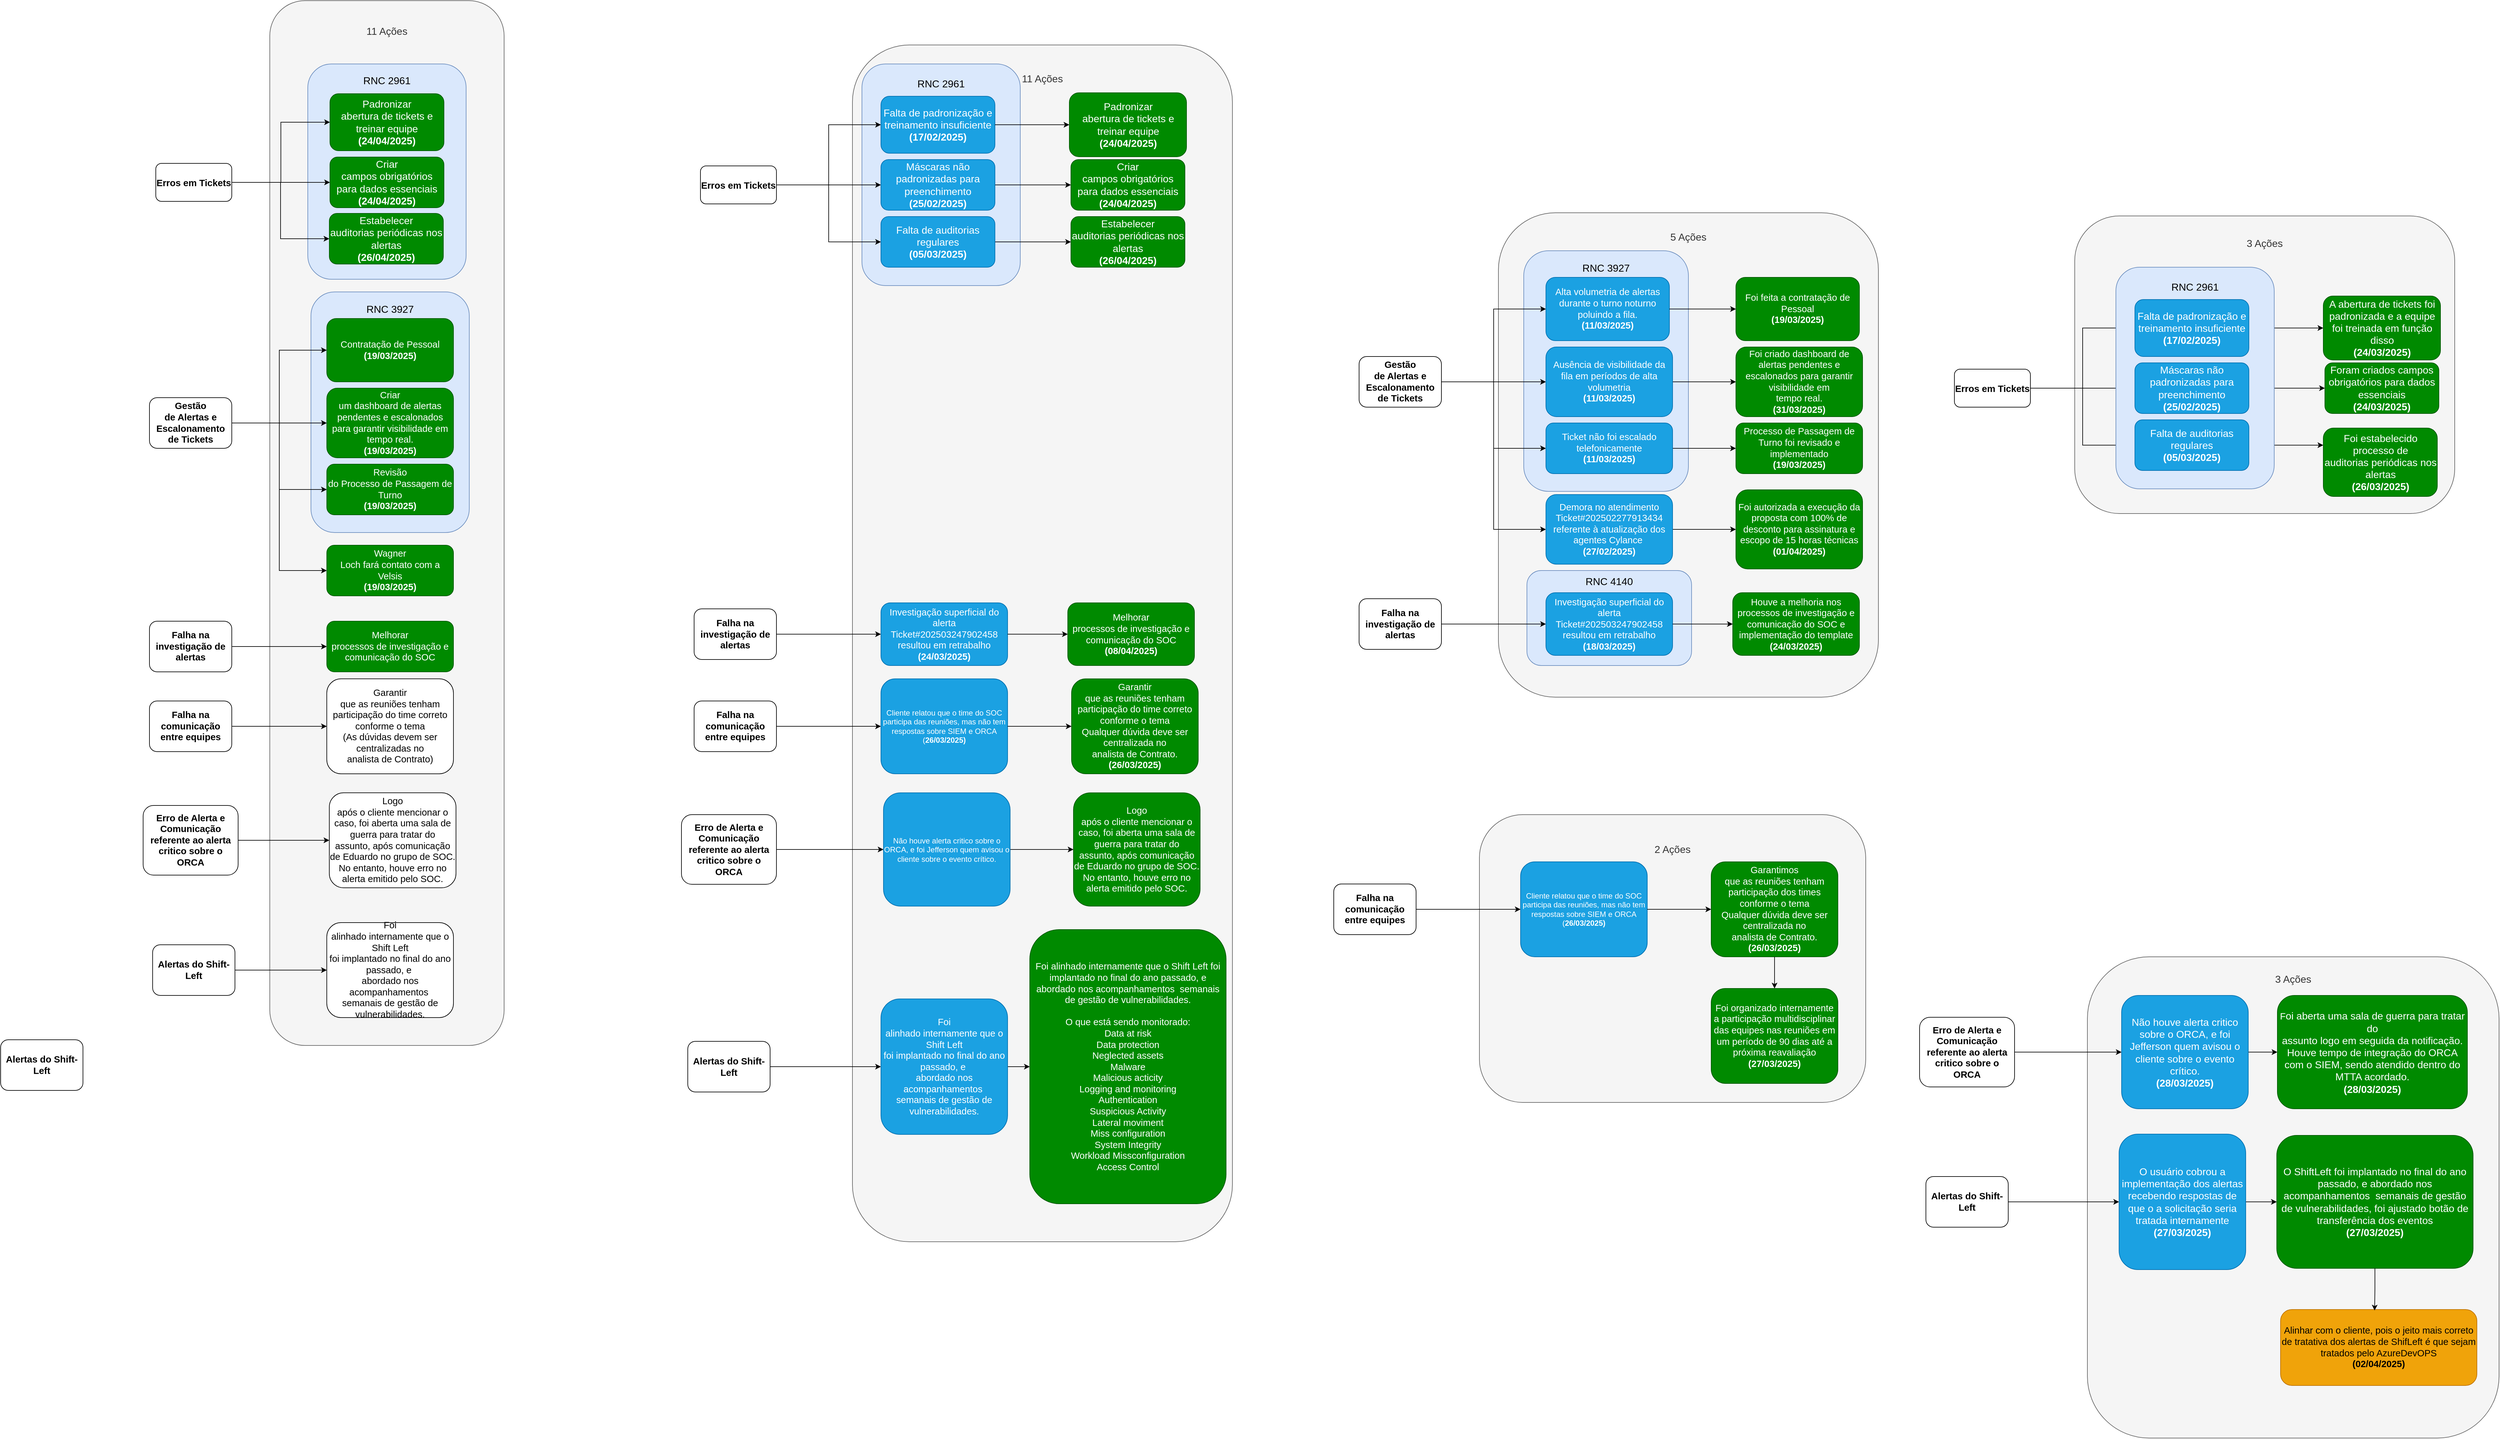 <mxfile version="26.2.1">
  <diagram name="Página-1" id="BCecWK-xzEb1JPFlDLCf">
    <mxGraphModel dx="1491" dy="2052" grid="1" gridSize="10" guides="1" tooltips="1" connect="1" arrows="1" fold="1" page="1" pageScale="1" pageWidth="827" pageHeight="1169" math="0" shadow="0">
      <root>
        <mxCell id="0" />
        <mxCell id="1" parent="0" />
        <mxCell id="x6a6TBE6PqKw6ZgEBG4A-157" value="5 Ações&lt;div&gt;&lt;br&gt;&lt;/div&gt;&lt;div&gt;&lt;br&gt;&lt;/div&gt;&lt;div&gt;&lt;br&gt;&lt;/div&gt;&lt;div&gt;&lt;br&gt;&lt;/div&gt;&lt;div&gt;&lt;br&gt;&lt;/div&gt;&lt;div&gt;&lt;br&gt;&lt;/div&gt;&lt;div&gt;&lt;br&gt;&lt;/div&gt;&lt;div&gt;&lt;br&gt;&lt;/div&gt;&lt;div&gt;&lt;br&gt;&lt;/div&gt;&lt;div&gt;&lt;br&gt;&lt;/div&gt;&lt;div&gt;&lt;br&gt;&lt;/div&gt;&lt;div&gt;&lt;br&gt;&lt;/div&gt;&lt;div&gt;&lt;br&gt;&lt;/div&gt;&lt;div&gt;&lt;br&gt;&lt;/div&gt;&lt;div&gt;&lt;br&gt;&lt;/div&gt;&lt;div&gt;&lt;br&gt;&lt;/div&gt;&lt;div&gt;&lt;br&gt;&lt;/div&gt;&lt;div&gt;&lt;br&gt;&lt;/div&gt;&lt;div&gt;&lt;br&gt;&lt;/div&gt;&lt;div&gt;&lt;br&gt;&lt;/div&gt;&lt;div&gt;&lt;br&gt;&lt;/div&gt;&lt;div&gt;&lt;br&gt;&lt;/div&gt;&lt;div&gt;&lt;br&gt;&lt;/div&gt;&lt;div&gt;&lt;br&gt;&lt;/div&gt;&lt;div&gt;&lt;br&gt;&lt;/div&gt;&lt;div&gt;&lt;br&gt;&lt;/div&gt;&lt;div&gt;&lt;br&gt;&lt;/div&gt;&lt;div&gt;&lt;br&gt;&lt;/div&gt;&lt;div&gt;&lt;br&gt;&lt;/div&gt;&lt;div&gt;&lt;br&gt;&lt;/div&gt;&lt;div&gt;&lt;br&gt;&lt;/div&gt;&lt;div&gt;&lt;br&gt;&lt;/div&gt;&lt;div&gt;&lt;br&gt;&lt;/div&gt;&lt;div&gt;&lt;br&gt;&lt;/div&gt;&lt;div&gt;&lt;br&gt;&lt;/div&gt;&lt;div&gt;&lt;br&gt;&lt;/div&gt;" style="rounded=1;whiteSpace=wrap;html=1;fontSize=16;movable=1;resizable=1;rotatable=1;deletable=1;editable=1;locked=0;connectable=1;fillColor=#f5f5f5;strokeColor=#666666;fontColor=#333333;fontFamily=Helvetica;" vertex="1" parent="1">
          <mxGeometry x="2410" y="255" width="600" height="765" as="geometry" />
        </mxCell>
        <mxCell id="x6a6TBE6PqKw6ZgEBG4A-16" value="11 Ações&lt;div&gt;&lt;br&gt;&lt;/div&gt;&lt;div&gt;&lt;br&gt;&lt;/div&gt;&lt;div&gt;&lt;br&gt;&lt;/div&gt;&lt;div&gt;&lt;br&gt;&lt;/div&gt;&lt;div&gt;&lt;br&gt;&lt;/div&gt;&lt;div&gt;&lt;br&gt;&lt;/div&gt;&lt;div&gt;&lt;br&gt;&lt;/div&gt;&lt;div&gt;&lt;br&gt;&lt;/div&gt;&lt;div&gt;&lt;br&gt;&lt;/div&gt;&lt;div&gt;&lt;br&gt;&lt;/div&gt;&lt;div&gt;&lt;br&gt;&lt;/div&gt;&lt;div&gt;&lt;br&gt;&lt;/div&gt;&lt;div&gt;&lt;br&gt;&lt;/div&gt;&lt;div&gt;&lt;br&gt;&lt;/div&gt;&lt;div&gt;&lt;br&gt;&lt;/div&gt;&lt;div&gt;&lt;br&gt;&lt;/div&gt;&lt;div&gt;&lt;br&gt;&lt;/div&gt;&lt;div&gt;&lt;br&gt;&lt;/div&gt;&lt;div&gt;&lt;br&gt;&lt;/div&gt;&lt;div&gt;&lt;br&gt;&lt;/div&gt;&lt;div&gt;&lt;br&gt;&lt;/div&gt;&lt;div&gt;&lt;br&gt;&lt;/div&gt;&lt;div&gt;&lt;br&gt;&lt;/div&gt;&lt;div&gt;&lt;br&gt;&lt;/div&gt;&lt;div&gt;&lt;br&gt;&lt;/div&gt;&lt;div&gt;&lt;br&gt;&lt;/div&gt;&lt;div&gt;&lt;br&gt;&lt;/div&gt;&lt;div&gt;&lt;br&gt;&lt;/div&gt;&lt;div&gt;&lt;br&gt;&lt;/div&gt;&lt;div&gt;&lt;br&gt;&lt;/div&gt;&lt;div&gt;&lt;br&gt;&lt;/div&gt;&lt;div&gt;&lt;br&gt;&lt;/div&gt;&lt;div&gt;&lt;br&gt;&lt;/div&gt;&lt;div&gt;&lt;br&gt;&lt;/div&gt;&lt;div&gt;&lt;br&gt;&lt;/div&gt;&lt;div&gt;&lt;br&gt;&lt;/div&gt;&lt;div&gt;&lt;br&gt;&lt;/div&gt;&lt;div&gt;&lt;br&gt;&lt;/div&gt;&lt;div&gt;&lt;br&gt;&lt;/div&gt;&lt;div&gt;&lt;br&gt;&lt;/div&gt;&lt;div&gt;&lt;br&gt;&lt;/div&gt;&lt;div&gt;&lt;br&gt;&lt;/div&gt;&lt;div&gt;&lt;br&gt;&lt;/div&gt;&lt;div&gt;&lt;br&gt;&lt;/div&gt;&lt;div&gt;&lt;br&gt;&lt;/div&gt;&lt;div&gt;&lt;br&gt;&lt;/div&gt;&lt;div&gt;&lt;br&gt;&lt;/div&gt;&lt;div&gt;&lt;br&gt;&lt;/div&gt;&lt;div&gt;&lt;br&gt;&lt;/div&gt;&lt;div&gt;&lt;br&gt;&lt;/div&gt;&lt;div&gt;&lt;br&gt;&lt;/div&gt;&lt;div&gt;&lt;br&gt;&lt;/div&gt;&lt;div&gt;&lt;br&gt;&lt;/div&gt;&lt;div&gt;&lt;br&gt;&lt;/div&gt;&lt;div&gt;&lt;br&gt;&lt;/div&gt;&lt;div&gt;&lt;br&gt;&lt;/div&gt;&lt;div&gt;&lt;br&gt;&lt;/div&gt;&lt;div&gt;&lt;br&gt;&lt;/div&gt;&lt;div&gt;&lt;br&gt;&lt;/div&gt;&lt;div&gt;&lt;br&gt;&lt;/div&gt;&lt;div&gt;&lt;br&gt;&lt;/div&gt;&lt;div&gt;&lt;br&gt;&lt;/div&gt;&lt;div&gt;&lt;br&gt;&lt;/div&gt;&lt;div&gt;&lt;br&gt;&lt;/div&gt;&lt;div&gt;&lt;br&gt;&lt;/div&gt;&lt;div&gt;&lt;br&gt;&lt;/div&gt;&lt;div&gt;&lt;br&gt;&lt;/div&gt;&lt;div&gt;&lt;br&gt;&lt;/div&gt;&lt;div&gt;&lt;br&gt;&lt;/div&gt;&lt;div&gt;&lt;br&gt;&lt;/div&gt;&lt;div&gt;&lt;br&gt;&lt;/div&gt;&lt;div&gt;&lt;br&gt;&lt;/div&gt;&lt;div&gt;&lt;br&gt;&lt;/div&gt;&lt;div&gt;&lt;br&gt;&lt;/div&gt;&lt;div&gt;&lt;br&gt;&lt;/div&gt;&lt;div&gt;&lt;br&gt;&lt;/div&gt;&lt;div&gt;&lt;br&gt;&lt;/div&gt;&lt;div&gt;&lt;br&gt;&lt;/div&gt;&lt;div&gt;&lt;br&gt;&lt;/div&gt;&lt;div&gt;&lt;br&gt;&lt;/div&gt;&lt;div&gt;&lt;br&gt;&lt;/div&gt;" style="rounded=1;whiteSpace=wrap;html=1;fontSize=16;movable=1;resizable=1;rotatable=1;deletable=1;editable=1;locked=0;connectable=1;fillColor=#f5f5f5;strokeColor=#666666;fontColor=#333333;fontFamily=Helvetica;" vertex="1" parent="1">
          <mxGeometry x="470" y="-80" width="370" height="1650" as="geometry" />
        </mxCell>
        <mxCell id="x6a6TBE6PqKw6ZgEBG4A-45" value="RNC 2961&lt;div&gt;&lt;br&gt;&lt;/div&gt;&lt;div&gt;&lt;br&gt;&lt;/div&gt;&lt;div&gt;&lt;br&gt;&lt;/div&gt;&lt;div&gt;&lt;br&gt;&lt;/div&gt;&lt;div&gt;&lt;br&gt;&lt;/div&gt;&lt;div&gt;&lt;br&gt;&lt;/div&gt;&lt;div&gt;&lt;br&gt;&lt;/div&gt;&lt;div&gt;&lt;br&gt;&lt;/div&gt;&lt;div&gt;&lt;br&gt;&lt;/div&gt;&lt;div&gt;&lt;br&gt;&lt;/div&gt;&lt;div&gt;&lt;br&gt;&lt;/div&gt;&lt;div&gt;&lt;br&gt;&lt;/div&gt;&lt;div&gt;&lt;br&gt;&lt;/div&gt;&lt;div&gt;&lt;br&gt;&lt;/div&gt;&lt;div&gt;&lt;br&gt;&lt;/div&gt;" style="rounded=1;whiteSpace=wrap;html=1;fillColor=#dae8fc;strokeColor=#6c8ebf;fontSize=16;fontFamily=Helvetica;" vertex="1" parent="1">
          <mxGeometry x="530" y="20" width="250" height="340" as="geometry" />
        </mxCell>
        <mxCell id="x6a6TBE6PqKw6ZgEBG4A-106" style="edgeStyle=orthogonalEdgeStyle;rounded=0;orthogonalLoop=1;jettySize=auto;html=1;fontFamily=Helvetica;" edge="1" parent="1" source="x6a6TBE6PqKw6ZgEBG4A-1" target="x6a6TBE6PqKw6ZgEBG4A-47">
          <mxGeometry relative="1" as="geometry" />
        </mxCell>
        <mxCell id="x6a6TBE6PqKw6ZgEBG4A-107" style="edgeStyle=orthogonalEdgeStyle;rounded=0;orthogonalLoop=1;jettySize=auto;html=1;entryX=0;entryY=0.5;entryDx=0;entryDy=0;fontFamily=Helvetica;" edge="1" parent="1" source="x6a6TBE6PqKw6ZgEBG4A-1" target="x6a6TBE6PqKw6ZgEBG4A-46">
          <mxGeometry relative="1" as="geometry" />
        </mxCell>
        <mxCell id="x6a6TBE6PqKw6ZgEBG4A-108" style="edgeStyle=orthogonalEdgeStyle;rounded=0;orthogonalLoop=1;jettySize=auto;html=1;entryX=0;entryY=0.5;entryDx=0;entryDy=0;fontFamily=Helvetica;" edge="1" parent="1" source="x6a6TBE6PqKw6ZgEBG4A-1" target="x6a6TBE6PqKw6ZgEBG4A-48">
          <mxGeometry relative="1" as="geometry" />
        </mxCell>
        <mxCell id="x6a6TBE6PqKw6ZgEBG4A-1" value="&lt;span style=&quot;font-size: 14.667px; font-weight: 700;&quot;&gt;Erros em Tickets&lt;/span&gt;" style="rounded=1;whiteSpace=wrap;html=1;fontSize=16;fontFamily=Helvetica;" vertex="1" parent="1">
          <mxGeometry x="290" y="177" width="120" height="60" as="geometry" />
        </mxCell>
        <mxCell id="x6a6TBE6PqKw6ZgEBG4A-105" value="RNC 3927&lt;div&gt;&lt;br&gt;&lt;/div&gt;&lt;div&gt;&lt;br&gt;&lt;/div&gt;&lt;div&gt;&lt;br&gt;&lt;/div&gt;&lt;div&gt;&lt;br&gt;&lt;/div&gt;&lt;div&gt;&lt;br&gt;&lt;/div&gt;&lt;div&gt;&lt;br&gt;&lt;/div&gt;&lt;div&gt;&lt;br&gt;&lt;/div&gt;&lt;div&gt;&lt;br&gt;&lt;/div&gt;&lt;div&gt;&lt;br&gt;&lt;/div&gt;&lt;div&gt;&lt;br&gt;&lt;/div&gt;&lt;div&gt;&lt;br&gt;&lt;/div&gt;&lt;div&gt;&lt;br&gt;&lt;/div&gt;&lt;div&gt;&lt;br&gt;&lt;/div&gt;&lt;div&gt;&lt;br&gt;&lt;/div&gt;&lt;div&gt;&lt;br&gt;&lt;/div&gt;&lt;div&gt;&lt;br&gt;&lt;/div&gt;&lt;div&gt;&lt;br&gt;&lt;/div&gt;" style="rounded=1;whiteSpace=wrap;html=1;fillColor=#dae8fc;strokeColor=#6c8ebf;fontSize=16;fontFamily=Helvetica;" vertex="1" parent="1">
          <mxGeometry x="535" y="380" width="250" height="380" as="geometry" />
        </mxCell>
        <mxCell id="x6a6TBE6PqKw6ZgEBG4A-6" value="&lt;p style=&quot;margin-top: 0pt; margin-bottom: 0pt; margin-left: 0in; direction: ltr; unicode-bidi: embed; vertical-align: middle; word-break: normal;&quot;&gt;&lt;span style=&quot;font-size: 14.667px; background-color: transparent; color: light-dark(rgb(255, 255, 255), rgb(18, 18, 18));&quot;&gt;Contratação de Pessoal&lt;br&gt;&lt;b&gt;(19/03/2025)&lt;/b&gt;&lt;/span&gt;&lt;span style=&quot;font-size: 11pt;&quot;&gt;&lt;br&gt;&lt;/span&gt;&lt;/p&gt;" style="rounded=1;whiteSpace=wrap;html=1;fillColor=#008a00;fontColor=#ffffff;strokeColor=#005700;fontFamily=Helvetica;" vertex="1" parent="1">
          <mxGeometry x="560" y="422" width="200" height="100" as="geometry" />
        </mxCell>
        <mxCell id="x6a6TBE6PqKw6ZgEBG4A-15" style="edgeStyle=orthogonalEdgeStyle;rounded=0;orthogonalLoop=1;jettySize=auto;html=1;entryX=0;entryY=0.5;entryDx=0;entryDy=0;fontFamily=Helvetica;" edge="1" parent="1" source="x6a6TBE6PqKw6ZgEBG4A-7" target="x6a6TBE6PqKw6ZgEBG4A-12">
          <mxGeometry relative="1" as="geometry" />
        </mxCell>
        <mxCell id="x6a6TBE6PqKw6ZgEBG4A-19" style="edgeStyle=orthogonalEdgeStyle;rounded=0;orthogonalLoop=1;jettySize=auto;html=1;fontFamily=Helvetica;" edge="1" parent="1" source="x6a6TBE6PqKw6ZgEBG4A-7" target="x6a6TBE6PqKw6ZgEBG4A-11">
          <mxGeometry relative="1" as="geometry" />
        </mxCell>
        <mxCell id="x6a6TBE6PqKw6ZgEBG4A-20" style="edgeStyle=orthogonalEdgeStyle;rounded=0;orthogonalLoop=1;jettySize=auto;html=1;entryX=0;entryY=0.5;entryDx=0;entryDy=0;fontFamily=Helvetica;" edge="1" parent="1" source="x6a6TBE6PqKw6ZgEBG4A-7" target="x6a6TBE6PqKw6ZgEBG4A-6">
          <mxGeometry relative="1" as="geometry" />
        </mxCell>
        <mxCell id="x6a6TBE6PqKw6ZgEBG4A-32" style="edgeStyle=orthogonalEdgeStyle;rounded=0;orthogonalLoop=1;jettySize=auto;html=1;entryX=0;entryY=0.5;entryDx=0;entryDy=0;fontFamily=Helvetica;" edge="1" parent="1" source="x6a6TBE6PqKw6ZgEBG4A-7" target="x6a6TBE6PqKw6ZgEBG4A-17">
          <mxGeometry relative="1" as="geometry" />
        </mxCell>
        <mxCell id="x6a6TBE6PqKw6ZgEBG4A-7" value="&lt;p style=&quot;margin-top: 0pt; margin-bottom: 0pt; margin-left: 0in; direction: ltr; unicode-bidi: embed; vertical-align: middle; word-break: normal;&quot;&gt;&lt;span style=&quot;font-size: 11pt; font-weight: bold;&quot;&gt;Gestão&lt;br&gt;de Alertas e Escalonamento de Tickets&lt;/span&gt;&lt;/p&gt;" style="rounded=1;whiteSpace=wrap;html=1;fontFamily=Helvetica;" vertex="1" parent="1">
          <mxGeometry x="280" y="547" width="130" height="80" as="geometry" />
        </mxCell>
        <mxCell id="x6a6TBE6PqKw6ZgEBG4A-11" value="&lt;p style=&quot;margin-top: 0pt; margin-bottom: 0pt; margin-left: 0in; direction: ltr; unicode-bidi: embed; vertical-align: middle; word-break: normal;&quot;&gt;&lt;span style=&quot;font-size: 11pt;&quot;&gt;Criar&lt;br&gt;um dashboard de alertas pendentes e escalonados para garantir visibilidade em&lt;br&gt;tempo real.&lt;/span&gt;&lt;/p&gt;&lt;span style=&quot;font-size: 14.667px;&quot;&gt;&lt;b&gt;(19/03/2025)&lt;/b&gt;&lt;/span&gt;" style="rounded=1;whiteSpace=wrap;html=1;fillColor=#008a00;fontColor=#ffffff;strokeColor=#005700;fontFamily=Helvetica;" vertex="1" parent="1">
          <mxGeometry x="560" y="532" width="200" height="110" as="geometry" />
        </mxCell>
        <mxCell id="x6a6TBE6PqKw6ZgEBG4A-12" value="&lt;p style=&quot;margin-top: 0pt; margin-bottom: 0pt; margin-left: 0in; direction: ltr; unicode-bidi: embed; vertical-align: middle; word-break: normal;&quot;&gt;&lt;span style=&quot;font-size: 11pt;&quot;&gt;Revisão&lt;br&gt;do Processo de Passagem de Turno&lt;/span&gt;&lt;/p&gt;&lt;span style=&quot;font-size: 14.667px;&quot;&gt;&lt;b&gt;(19/03/2025)&lt;/b&gt;&lt;/span&gt;" style="rounded=1;whiteSpace=wrap;html=1;fillColor=#008a00;fontColor=#ffffff;strokeColor=#005700;fontFamily=Helvetica;" vertex="1" parent="1">
          <mxGeometry x="560" y="652" width="200" height="80" as="geometry" />
        </mxCell>
        <mxCell id="x6a6TBE6PqKw6ZgEBG4A-17" value="&lt;p style=&quot;margin-top: 0pt; margin-bottom: 0pt; margin-left: 0in; direction: ltr; unicode-bidi: embed; vertical-align: middle; word-break: normal;&quot;&gt;&lt;span style=&quot;font-size: 11pt;&quot;&gt;Wagner&lt;br&gt;Loch fará contato com a &lt;/span&gt;&lt;span style=&quot;font-size: 11pt;&quot;&gt;Velsis&lt;br&gt;&lt;b&gt;(19/03/2025)&lt;/b&gt;&lt;/span&gt;&lt;/p&gt;" style="rounded=1;whiteSpace=wrap;html=1;fillColor=#008a00;fontColor=#ffffff;strokeColor=#005700;fontFamily=Helvetica;" vertex="1" parent="1">
          <mxGeometry x="560" y="780" width="200" height="80" as="geometry" />
        </mxCell>
        <mxCell id="x6a6TBE6PqKw6ZgEBG4A-41" style="edgeStyle=orthogonalEdgeStyle;rounded=0;orthogonalLoop=1;jettySize=auto;html=1;entryX=0;entryY=0.5;entryDx=0;entryDy=0;fontFamily=Helvetica;" edge="1" parent="1" source="x6a6TBE6PqKw6ZgEBG4A-30" target="x6a6TBE6PqKw6ZgEBG4A-31">
          <mxGeometry relative="1" as="geometry" />
        </mxCell>
        <mxCell id="x6a6TBE6PqKw6ZgEBG4A-30" value="&lt;p style=&quot;margin-top: 0pt; margin-bottom: 0pt; margin-left: 0in; direction: ltr; unicode-bidi: embed; vertical-align: middle; word-break: normal;&quot;&gt;&lt;span style=&quot;font-size: 11pt; font-weight: bold;&quot;&gt;Falha na investigação de alertas&lt;/span&gt;&lt;/p&gt;" style="rounded=1;whiteSpace=wrap;html=1;fontFamily=Helvetica;" vertex="1" parent="1">
          <mxGeometry x="280" y="900" width="130" height="80" as="geometry" />
        </mxCell>
        <mxCell id="x6a6TBE6PqKw6ZgEBG4A-31" value="&lt;p style=&quot;margin-top: 0pt; margin-bottom: 0pt; margin-left: 0in; direction: ltr; unicode-bidi: embed; vertical-align: middle; word-break: normal;&quot;&gt;&lt;span style=&quot;font-size: 11pt;&quot;&gt;Melhorar&lt;br&gt;processos de investigação e comunicação do SOC&lt;/span&gt;&lt;/p&gt;" style="rounded=1;whiteSpace=wrap;html=1;fillColor=#008a00;fontColor=#ffffff;strokeColor=#005700;fontFamily=Helvetica;" vertex="1" parent="1">
          <mxGeometry x="560" y="900" width="200" height="80" as="geometry" />
        </mxCell>
        <mxCell id="x6a6TBE6PqKw6ZgEBG4A-42" style="edgeStyle=orthogonalEdgeStyle;rounded=0;orthogonalLoop=1;jettySize=auto;html=1;fontFamily=Helvetica;" edge="1" parent="1" source="x6a6TBE6PqKw6ZgEBG4A-33" target="x6a6TBE6PqKw6ZgEBG4A-34">
          <mxGeometry relative="1" as="geometry" />
        </mxCell>
        <mxCell id="x6a6TBE6PqKw6ZgEBG4A-33" value="&lt;p style=&quot;margin-top: 0pt; margin-bottom: 0pt; margin-left: 0in; direction: ltr; unicode-bidi: embed; vertical-align: middle; word-break: normal;&quot;&gt;&lt;span style=&quot;font-size: 11pt; font-weight: bold;&quot;&gt;Falha na comunicação entre equipes&lt;/span&gt;&lt;/p&gt;" style="rounded=1;whiteSpace=wrap;html=1;fontFamily=Helvetica;" vertex="1" parent="1">
          <mxGeometry x="280" y="1026" width="130" height="80" as="geometry" />
        </mxCell>
        <mxCell id="x6a6TBE6PqKw6ZgEBG4A-34" value="&lt;p style=&quot;margin-top: 0pt; margin-bottom: 0pt; margin-left: 0in; direction: ltr; unicode-bidi: embed; vertical-align: middle; word-break: normal;&quot;&gt;&lt;span style=&quot;font-size: 11pt;&quot;&gt;Garantir&lt;br&gt;que as reuniões tenham participação do time correto conforme o &lt;/span&gt;&lt;span style=&quot;font-size: 11pt;&quot;&gt;tema&lt;/span&gt;&lt;span style=&quot;font-size: 11pt;&quot;&gt;&lt;br&gt;&lt;/span&gt;&lt;span style=&quot;font-size: 11pt;&quot;&gt;(As &lt;/span&gt;&lt;span style=&quot;font-size: 11pt;&quot;&gt;dúvidas devem ser centralizadas &lt;/span&gt;&lt;span style=&quot;font-size: 11pt;&quot;&gt;no&lt;br&gt;analista de Contrato)&lt;/span&gt;&lt;/p&gt;" style="rounded=1;whiteSpace=wrap;html=1;fontFamily=Helvetica;" vertex="1" parent="1">
          <mxGeometry x="560" y="991" width="200" height="150" as="geometry" />
        </mxCell>
        <mxCell id="x6a6TBE6PqKw6ZgEBG4A-44" style="edgeStyle=orthogonalEdgeStyle;rounded=0;orthogonalLoop=1;jettySize=auto;html=1;fontFamily=Helvetica;" edge="1" parent="1" source="x6a6TBE6PqKw6ZgEBG4A-35" target="x6a6TBE6PqKw6ZgEBG4A-37">
          <mxGeometry relative="1" as="geometry" />
        </mxCell>
        <mxCell id="x6a6TBE6PqKw6ZgEBG4A-35" value="&lt;p style=&quot;margin-top: 0pt; margin-bottom: 0pt; margin-left: 0in; direction: ltr; unicode-bidi: embed; vertical-align: middle; word-break: normal;&quot;&gt;&lt;span style=&quot;font-size: 11pt; font-weight: bold;&quot;&gt;Alertas do Shift-Left&lt;/span&gt;&lt;/p&gt;" style="rounded=1;whiteSpace=wrap;html=1;fontFamily=Helvetica;" vertex="1" parent="1">
          <mxGeometry x="285" y="1411" width="130" height="80" as="geometry" />
        </mxCell>
        <mxCell id="x6a6TBE6PqKw6ZgEBG4A-36" value="&lt;p style=&quot;margin-top: 0pt; margin-bottom: 0pt; margin-left: 0in; direction: ltr; unicode-bidi: embed; vertical-align: middle; word-break: normal;&quot;&gt;&lt;span style=&quot;font-size: 11pt; font-weight: bold;&quot;&gt;Alertas do Shift-Left&lt;/span&gt;&lt;/p&gt;" style="rounded=1;whiteSpace=wrap;html=1;fontFamily=Helvetica;" vertex="1" parent="1">
          <mxGeometry x="45" y="1561" width="130" height="80" as="geometry" />
        </mxCell>
        <mxCell id="x6a6TBE6PqKw6ZgEBG4A-37" value="&lt;p style=&quot;margin-top: 0pt; margin-bottom: 0pt; margin-left: 0in; direction: ltr; unicode-bidi: embed; vertical-align: middle; word-break: normal;&quot;&gt;&lt;span style=&quot;font-size: 11pt;&quot;&gt;Foi&lt;br&gt;alinhado internamente que o Shift &lt;/span&gt;&lt;span style=&quot;font-size: 11pt;&quot;&gt;Left&lt;/span&gt;&lt;span style=&quot;font-size: 11pt;&quot;&gt;&lt;br&gt;foi implantado no final do ano passado, e&amp;nbsp;&lt;br&gt;abordado nos acompanhamentos&amp;nbsp;&lt;br&gt;semanais de gestão de vulnerabilidades.&lt;/span&gt;&lt;/p&gt;" style="rounded=1;whiteSpace=wrap;html=1;fontFamily=Helvetica;" vertex="1" parent="1">
          <mxGeometry x="560" y="1376" width="200" height="150" as="geometry" />
        </mxCell>
        <mxCell id="x6a6TBE6PqKw6ZgEBG4A-43" style="edgeStyle=orthogonalEdgeStyle;rounded=0;orthogonalLoop=1;jettySize=auto;html=1;fontFamily=Helvetica;" edge="1" parent="1" source="x6a6TBE6PqKw6ZgEBG4A-38" target="x6a6TBE6PqKw6ZgEBG4A-40">
          <mxGeometry relative="1" as="geometry" />
        </mxCell>
        <mxCell id="x6a6TBE6PqKw6ZgEBG4A-38" value="&lt;p style=&quot;margin-top: 0pt; margin-bottom: 0pt; margin-left: 0in; direction: ltr; unicode-bidi: embed; vertical-align: middle; word-break: normal;&quot;&gt;&lt;span style=&quot;font-size: 11pt; font-weight: bold;&quot;&gt;Erro de Alerta e Comunicação referente ao alerta critico sobre o ORCA&lt;/span&gt;&lt;/p&gt;" style="rounded=1;whiteSpace=wrap;html=1;fontFamily=Helvetica;" vertex="1" parent="1">
          <mxGeometry x="270" y="1191" width="150" height="110" as="geometry" />
        </mxCell>
        <mxCell id="x6a6TBE6PqKw6ZgEBG4A-40" value="&lt;p style=&quot;margin-top: 0pt; margin-bottom: 0pt; margin-left: 0in; direction: ltr; unicode-bidi: embed; vertical-align: middle; word-break: normal;&quot;&gt;&lt;span style=&quot;font-size: 11pt;&quot;&gt;Logo&lt;br&gt;após o cliente mencionar o caso, foi aberta uma sala de guerra para tratar do&lt;br&gt;assunto, após comunicação de Eduardo no grupo de SOC. No entanto, houve erro no&lt;br&gt;alerta emitido pelo SOC.&lt;/span&gt;&lt;/p&gt;" style="rounded=1;whiteSpace=wrap;html=1;fontFamily=Helvetica;" vertex="1" parent="1">
          <mxGeometry x="564" y="1171" width="200" height="150" as="geometry" />
        </mxCell>
        <mxCell id="x6a6TBE6PqKw6ZgEBG4A-46" value="&lt;p style=&quot;margin-top: 0pt; margin-bottom: 0pt; margin-left: 0in; direction: ltr; unicode-bidi: embed; vertical-align: middle; word-break: normal;&quot;&gt;&lt;span style=&quot;&quot;&gt;Padronizar&lt;br&gt;abertura de tickets e treinar equipe&lt;/span&gt;&lt;/p&gt;&lt;span style=&quot;&quot;&gt;&lt;b&gt;(24/04/2025)&lt;/b&gt;&lt;/span&gt;" style="rounded=1;whiteSpace=wrap;html=1;fillColor=#008a00;strokeColor=#005700;fontColor=#ffffff;fontSize=16;fontFamily=Helvetica;" vertex="1" parent="1">
          <mxGeometry x="565" y="67" width="180" height="90" as="geometry" />
        </mxCell>
        <mxCell id="x6a6TBE6PqKw6ZgEBG4A-47" value="&lt;p style=&quot;margin-top: 0pt; margin-bottom: 0pt; margin-left: 0in; direction: ltr; unicode-bidi: embed; vertical-align: middle; word-break: normal;&quot;&gt;&lt;span style=&quot;&quot;&gt;Criar&lt;br&gt;campos obrigatórios para dados essenciais&lt;/span&gt;&lt;/p&gt;&lt;span style=&quot;&quot;&gt;&lt;b&gt;(24/04/2025)&lt;/b&gt;&lt;/span&gt;" style="rounded=1;whiteSpace=wrap;html=1;fillColor=#008a00;strokeColor=#005700;fontColor=#ffffff;fontSize=16;fontFamily=Helvetica;" vertex="1" parent="1">
          <mxGeometry x="565" y="167" width="180" height="80" as="geometry" />
        </mxCell>
        <mxCell id="x6a6TBE6PqKw6ZgEBG4A-48" value="&lt;p style=&quot;margin-top: 0pt; margin-bottom: 0pt; margin-left: 0in; direction: ltr; unicode-bidi: embed; vertical-align: middle; word-break: normal;&quot;&gt;&lt;span style=&quot;&quot;&gt;Estabelecer&lt;br&gt;auditorias periódicas nos alertas&lt;/span&gt;&lt;/p&gt;&lt;p style=&quot;margin-top: 0pt; margin-bottom: 0pt; margin-left: 0in; direction: ltr; unicode-bidi: embed; vertical-align: middle; word-break: normal;&quot;&gt;&lt;span style=&quot;&quot;&gt;&lt;b&gt;(26/04/2025)&lt;/b&gt;&lt;/span&gt;&lt;span style=&quot;&quot;&gt;&lt;/span&gt;&lt;/p&gt;" style="rounded=1;whiteSpace=wrap;html=1;fillColor=#008a00;strokeColor=#005700;fontColor=#ffffff;fontSize=16;fontFamily=Helvetica;" vertex="1" parent="1">
          <mxGeometry x="564" y="256" width="180" height="80" as="geometry" />
        </mxCell>
        <mxCell id="x6a6TBE6PqKw6ZgEBG4A-60" value="11 Ações&lt;div&gt;&lt;br&gt;&lt;/div&gt;&lt;div&gt;&lt;br&gt;&lt;/div&gt;&lt;div&gt;&lt;br&gt;&lt;/div&gt;&lt;div&gt;&lt;br&gt;&lt;/div&gt;&lt;div&gt;&lt;br&gt;&lt;/div&gt;&lt;div&gt;&lt;br&gt;&lt;/div&gt;&lt;div&gt;&lt;br&gt;&lt;/div&gt;&lt;div&gt;&lt;br&gt;&lt;/div&gt;&lt;div&gt;&lt;br&gt;&lt;/div&gt;&lt;div&gt;&lt;br&gt;&lt;/div&gt;&lt;div&gt;&lt;br&gt;&lt;/div&gt;&lt;div&gt;&lt;br&gt;&lt;/div&gt;&lt;div&gt;&lt;br&gt;&lt;/div&gt;&lt;div&gt;&lt;br&gt;&lt;/div&gt;&lt;div&gt;&lt;br&gt;&lt;/div&gt;&lt;div&gt;&lt;br&gt;&lt;/div&gt;&lt;div&gt;&lt;br&gt;&lt;/div&gt;&lt;div&gt;&lt;br&gt;&lt;/div&gt;&lt;div&gt;&lt;br&gt;&lt;/div&gt;&lt;div&gt;&lt;br&gt;&lt;/div&gt;&lt;div&gt;&lt;br&gt;&lt;/div&gt;&lt;div&gt;&lt;br&gt;&lt;/div&gt;&lt;div&gt;&lt;br&gt;&lt;/div&gt;&lt;div&gt;&lt;br&gt;&lt;/div&gt;&lt;div&gt;&lt;br&gt;&lt;/div&gt;&lt;div&gt;&lt;br&gt;&lt;/div&gt;&lt;div&gt;&lt;br&gt;&lt;/div&gt;&lt;div&gt;&lt;br&gt;&lt;/div&gt;&lt;div&gt;&lt;br&gt;&lt;/div&gt;&lt;div&gt;&lt;br&gt;&lt;/div&gt;&lt;div&gt;&lt;br&gt;&lt;/div&gt;&lt;div&gt;&lt;br&gt;&lt;/div&gt;&lt;div&gt;&lt;br&gt;&lt;/div&gt;&lt;div&gt;&lt;br&gt;&lt;/div&gt;&lt;div&gt;&lt;br&gt;&lt;/div&gt;&lt;div&gt;&lt;br&gt;&lt;/div&gt;&lt;div&gt;&lt;br&gt;&lt;/div&gt;&lt;div&gt;&lt;br&gt;&lt;/div&gt;&lt;div&gt;&lt;br&gt;&lt;/div&gt;&lt;div&gt;&lt;br&gt;&lt;/div&gt;&lt;div&gt;&lt;br&gt;&lt;/div&gt;&lt;div&gt;&lt;br&gt;&lt;/div&gt;&lt;div&gt;&lt;br&gt;&lt;/div&gt;&lt;div&gt;&lt;br&gt;&lt;/div&gt;&lt;div&gt;&lt;br&gt;&lt;/div&gt;&lt;div&gt;&lt;br&gt;&lt;/div&gt;&lt;div&gt;&lt;br&gt;&lt;/div&gt;&lt;div&gt;&lt;br&gt;&lt;/div&gt;&lt;div&gt;&lt;br&gt;&lt;/div&gt;&lt;div&gt;&lt;br&gt;&lt;/div&gt;&lt;div&gt;&lt;br&gt;&lt;/div&gt;&lt;div&gt;&lt;br&gt;&lt;/div&gt;&lt;div&gt;&lt;br&gt;&lt;/div&gt;&lt;div&gt;&lt;br&gt;&lt;/div&gt;&lt;div&gt;&lt;br&gt;&lt;/div&gt;&lt;div&gt;&lt;br&gt;&lt;/div&gt;&lt;div&gt;&lt;br&gt;&lt;/div&gt;&lt;div&gt;&lt;br&gt;&lt;/div&gt;&lt;div&gt;&lt;br&gt;&lt;/div&gt;&lt;div&gt;&lt;br&gt;&lt;/div&gt;&lt;div&gt;&lt;br&gt;&lt;/div&gt;&lt;div&gt;&lt;br&gt;&lt;/div&gt;&lt;div&gt;&lt;br&gt;&lt;/div&gt;&lt;div&gt;&lt;br&gt;&lt;/div&gt;&lt;div&gt;&lt;br&gt;&lt;/div&gt;&lt;div&gt;&lt;br&gt;&lt;/div&gt;&lt;div&gt;&lt;br&gt;&lt;/div&gt;&lt;div&gt;&lt;br&gt;&lt;/div&gt;&lt;div&gt;&lt;br&gt;&lt;/div&gt;&lt;div&gt;&lt;br&gt;&lt;/div&gt;&lt;div&gt;&lt;br&gt;&lt;/div&gt;&lt;div&gt;&lt;br&gt;&lt;/div&gt;&lt;div&gt;&lt;br&gt;&lt;/div&gt;&lt;div&gt;&lt;br&gt;&lt;/div&gt;&lt;div&gt;&lt;br&gt;&lt;/div&gt;&lt;div&gt;&lt;br&gt;&lt;/div&gt;&lt;div&gt;&lt;br&gt;&lt;/div&gt;&lt;div&gt;&lt;br&gt;&lt;/div&gt;&lt;div&gt;&lt;br&gt;&lt;/div&gt;&lt;div&gt;&lt;br&gt;&lt;/div&gt;&lt;div&gt;&lt;br&gt;&lt;/div&gt;&lt;div&gt;&lt;br&gt;&lt;/div&gt;&lt;div&gt;&lt;br&gt;&lt;/div&gt;&lt;div&gt;&lt;br&gt;&lt;/div&gt;&lt;div&gt;&lt;br&gt;&lt;/div&gt;&lt;div&gt;&lt;br&gt;&lt;/div&gt;&lt;div&gt;&lt;br&gt;&lt;/div&gt;&lt;div&gt;&lt;br&gt;&lt;/div&gt;&lt;div&gt;&lt;br&gt;&lt;/div&gt;&lt;div&gt;&lt;br&gt;&lt;/div&gt;&lt;div&gt;&lt;br&gt;&lt;/div&gt;&lt;div&gt;&lt;br&gt;&lt;/div&gt;&lt;div&gt;&lt;br&gt;&lt;/div&gt;" style="rounded=1;whiteSpace=wrap;html=1;fontSize=16;movable=1;resizable=1;rotatable=1;deletable=1;editable=1;locked=0;connectable=1;fillColor=#f5f5f5;strokeColor=#666666;fontColor=#333333;fontFamily=Helvetica;" vertex="1" parent="1">
          <mxGeometry x="1390" y="-10" width="600" height="1890" as="geometry" />
        </mxCell>
        <mxCell id="x6a6TBE6PqKw6ZgEBG4A-61" value="RNC 2961&lt;div&gt;&lt;br&gt;&lt;/div&gt;&lt;div&gt;&lt;br&gt;&lt;/div&gt;&lt;div&gt;&lt;br&gt;&lt;/div&gt;&lt;div&gt;&lt;br&gt;&lt;/div&gt;&lt;div&gt;&lt;br&gt;&lt;/div&gt;&lt;div&gt;&lt;br&gt;&lt;/div&gt;&lt;div&gt;&lt;br&gt;&lt;/div&gt;&lt;div&gt;&lt;br&gt;&lt;/div&gt;&lt;div&gt;&lt;br&gt;&lt;/div&gt;&lt;div&gt;&lt;br&gt;&lt;/div&gt;&lt;div&gt;&lt;br&gt;&lt;/div&gt;&lt;div&gt;&lt;br&gt;&lt;/div&gt;&lt;div&gt;&lt;br&gt;&lt;/div&gt;&lt;div&gt;&lt;br&gt;&lt;/div&gt;&lt;div&gt;&lt;br&gt;&lt;/div&gt;" style="rounded=1;whiteSpace=wrap;html=1;fillColor=#dae8fc;strokeColor=#6c8ebf;fontSize=16;fontFamily=Helvetica;" vertex="1" parent="1">
          <mxGeometry x="1405" y="20" width="250" height="350" as="geometry" />
        </mxCell>
        <mxCell id="x6a6TBE6PqKw6ZgEBG4A-62" style="edgeStyle=orthogonalEdgeStyle;rounded=0;orthogonalLoop=1;jettySize=auto;html=1;entryX=0;entryY=0.5;entryDx=0;entryDy=0;fontFamily=Helvetica;" edge="1" parent="1" source="x6a6TBE6PqKw6ZgEBG4A-64" target="x6a6TBE6PqKw6ZgEBG4A-66">
          <mxGeometry relative="1" as="geometry" />
        </mxCell>
        <mxCell id="x6a6TBE6PqKw6ZgEBG4A-63" style="edgeStyle=orthogonalEdgeStyle;rounded=0;orthogonalLoop=1;jettySize=auto;html=1;entryX=0;entryY=0.5;entryDx=0;entryDy=0;fontFamily=Helvetica;" edge="1" parent="1" source="x6a6TBE6PqKw6ZgEBG4A-64" target="x6a6TBE6PqKw6ZgEBG4A-70">
          <mxGeometry relative="1" as="geometry" />
        </mxCell>
        <mxCell id="x6a6TBE6PqKw6ZgEBG4A-64" value="&lt;span style=&quot;font-size: 14.667px; font-weight: 700;&quot;&gt;Erros em Tickets&lt;/span&gt;" style="rounded=1;whiteSpace=wrap;html=1;fontSize=16;fontFamily=Helvetica;" vertex="1" parent="1">
          <mxGeometry x="1150" y="181" width="120" height="60" as="geometry" />
        </mxCell>
        <mxCell id="x6a6TBE6PqKw6ZgEBG4A-115" style="edgeStyle=orthogonalEdgeStyle;rounded=0;orthogonalLoop=1;jettySize=auto;html=1;fontFamily=Helvetica;" edge="1" parent="1" source="x6a6TBE6PqKw6ZgEBG4A-66" target="x6a6TBE6PqKw6ZgEBG4A-95">
          <mxGeometry relative="1" as="geometry" />
        </mxCell>
        <mxCell id="x6a6TBE6PqKw6ZgEBG4A-66" value="&lt;p style=&quot;margin-top: 0pt; margin-bottom: 0pt; margin-left: 0in; direction: ltr; unicode-bidi: embed; vertical-align: middle; word-break: normal;&quot;&gt;&lt;span style=&quot;background-color: transparent;&quot;&gt;&lt;font&gt;Máscaras não padronizadas para preenchimento&lt;br&gt;&lt;/font&gt;&lt;/span&gt;&lt;span style=&quot;background-color: transparent; color: light-dark(rgb(255, 255, 255), rgb(18, 18, 18));&quot;&gt;&lt;b&gt;(25/02/2025)&lt;/b&gt;&lt;/span&gt;&lt;span style=&quot;&quot;&gt;&lt;br&gt;&lt;/span&gt;&lt;/p&gt;" style="rounded=1;whiteSpace=wrap;html=1;fillColor=#1ba1e2;strokeColor=#006EAF;fontSize=16;fontColor=#ffffff;fontFamily=Helvetica;" vertex="1" parent="1">
          <mxGeometry x="1435" y="171" width="180" height="80" as="geometry" />
        </mxCell>
        <mxCell id="x6a6TBE6PqKw6ZgEBG4A-68" value="&lt;p style=&quot;margin-top: 0pt; margin-bottom: 0pt; margin-left: 0in; direction: ltr; unicode-bidi: embed; vertical-align: middle; word-break: normal;&quot;&gt;&lt;span style=&quot;background-color: transparent;&quot;&gt;&lt;font&gt;Falta de padronização e treinamento insuficiente&lt;br&gt;&lt;/font&gt;&lt;/span&gt;&lt;span style=&quot;background-color: transparent; color: light-dark(rgb(255, 255, 255), rgb(18, 18, 18));&quot;&gt;&lt;b&gt;(17/02/2025)&lt;/b&gt;&lt;/span&gt;&lt;/p&gt;" style="rounded=1;whiteSpace=wrap;html=1;fillColor=#1ba1e2;strokeColor=#006EAF;fontSize=16;fontColor=#ffffff;fontFamily=Helvetica;" vertex="1" parent="1">
          <mxGeometry x="1435" y="71" width="180" height="90" as="geometry" />
        </mxCell>
        <mxCell id="x6a6TBE6PqKw6ZgEBG4A-116" style="edgeStyle=orthogonalEdgeStyle;rounded=0;orthogonalLoop=1;jettySize=auto;html=1;entryX=0;entryY=0.5;entryDx=0;entryDy=0;fontFamily=Helvetica;" edge="1" parent="1" source="x6a6TBE6PqKw6ZgEBG4A-70" target="x6a6TBE6PqKw6ZgEBG4A-96">
          <mxGeometry relative="1" as="geometry" />
        </mxCell>
        <mxCell id="x6a6TBE6PqKw6ZgEBG4A-70" value="&lt;p style=&quot;margin-top: 0pt; margin-bottom: 0pt; margin-left: 0in; direction: ltr; unicode-bidi: embed; vertical-align: middle; word-break: normal;&quot;&gt;&lt;font&gt;Falta de auditorias regulares&lt;/font&gt;&lt;/p&gt;&lt;p style=&quot;margin-top: 0pt; margin-bottom: 0pt; margin-left: 0in; direction: ltr; unicode-bidi: embed; vertical-align: middle; word-break: normal;&quot;&gt;&lt;span style=&quot;&quot;&gt;&lt;b&gt;(05/03/2025)&lt;/b&gt;&lt;/span&gt;&lt;span style=&quot;&quot;&gt;&lt;/span&gt;&lt;/p&gt;" style="rounded=1;whiteSpace=wrap;html=1;fillColor=#1ba1e2;strokeColor=#006EAF;fontSize=16;fontColor=#ffffff;fontFamily=Helvetica;" vertex="1" parent="1">
          <mxGeometry x="1435" y="261" width="180" height="80" as="geometry" />
        </mxCell>
        <mxCell id="x6a6TBE6PqKw6ZgEBG4A-109" value="RNC 3927&lt;div&gt;&lt;br&gt;&lt;/div&gt;&lt;div&gt;&lt;br&gt;&lt;/div&gt;&lt;div&gt;&lt;br&gt;&lt;/div&gt;&lt;div&gt;&lt;br&gt;&lt;/div&gt;&lt;div&gt;&lt;br&gt;&lt;/div&gt;&lt;div&gt;&lt;br&gt;&lt;/div&gt;&lt;div&gt;&lt;br&gt;&lt;/div&gt;&lt;div&gt;&lt;br&gt;&lt;/div&gt;&lt;div&gt;&lt;br&gt;&lt;/div&gt;&lt;div&gt;&lt;br&gt;&lt;/div&gt;&lt;div&gt;&lt;br&gt;&lt;/div&gt;&lt;div&gt;&lt;br&gt;&lt;/div&gt;&lt;div&gt;&lt;br&gt;&lt;/div&gt;&lt;div&gt;&lt;br&gt;&lt;/div&gt;&lt;div&gt;&lt;br&gt;&lt;/div&gt;&lt;div&gt;&lt;br&gt;&lt;/div&gt;&lt;div&gt;&lt;br&gt;&lt;/div&gt;" style="rounded=1;whiteSpace=wrap;html=1;fillColor=#dae8fc;strokeColor=#6c8ebf;fontSize=16;fontFamily=Helvetica;" vertex="1" parent="1">
          <mxGeometry x="2450" y="315" width="260" height="380" as="geometry" />
        </mxCell>
        <mxCell id="x6a6TBE6PqKw6ZgEBG4A-71" value="&lt;p style=&quot;margin-top: 0pt; margin-bottom: 0pt; margin-left: 0in; direction: ltr; unicode-bidi: embed; vertical-align: middle; word-break: normal;&quot;&gt;&lt;span style=&quot;background-color: transparent; font-size: 14.667px;&quot;&gt;Alta volumetria de alertas durante o turno noturno poluindo a fila.&lt;br&gt;&lt;/span&gt;&lt;span style=&quot;font-size: 14.667px; background-color: transparent; color: light-dark(rgb(255, 255, 255), rgb(18, 18, 18));&quot;&gt;&lt;b&gt;(11/03/2025)&lt;/b&gt;&lt;/span&gt;&lt;span style=&quot;font-size: 11pt;&quot;&gt;&lt;br&gt;&lt;/span&gt;&lt;/p&gt;" style="rounded=1;whiteSpace=wrap;html=1;fillColor=#1ba1e2;fontColor=#ffffff;strokeColor=#006EAF;fontFamily=Helvetica;" vertex="1" parent="1">
          <mxGeometry x="2485" y="357" width="195" height="100" as="geometry" />
        </mxCell>
        <mxCell id="x6a6TBE6PqKw6ZgEBG4A-72" style="edgeStyle=orthogonalEdgeStyle;rounded=0;orthogonalLoop=1;jettySize=auto;html=1;entryX=0;entryY=0.5;entryDx=0;entryDy=0;fontFamily=Helvetica;" edge="1" parent="1" source="x6a6TBE6PqKw6ZgEBG4A-76" target="x6a6TBE6PqKw6ZgEBG4A-79">
          <mxGeometry relative="1" as="geometry" />
        </mxCell>
        <mxCell id="x6a6TBE6PqKw6ZgEBG4A-73" style="edgeStyle=orthogonalEdgeStyle;rounded=0;orthogonalLoop=1;jettySize=auto;html=1;fontFamily=Helvetica;" edge="1" parent="1" source="x6a6TBE6PqKw6ZgEBG4A-76" target="x6a6TBE6PqKw6ZgEBG4A-78">
          <mxGeometry relative="1" as="geometry" />
        </mxCell>
        <mxCell id="x6a6TBE6PqKw6ZgEBG4A-74" style="edgeStyle=orthogonalEdgeStyle;rounded=0;orthogonalLoop=1;jettySize=auto;html=1;entryX=0;entryY=0.5;entryDx=0;entryDy=0;fontFamily=Helvetica;" edge="1" parent="1" source="x6a6TBE6PqKw6ZgEBG4A-76" target="x6a6TBE6PqKw6ZgEBG4A-71">
          <mxGeometry relative="1" as="geometry" />
        </mxCell>
        <mxCell id="x6a6TBE6PqKw6ZgEBG4A-75" style="edgeStyle=orthogonalEdgeStyle;rounded=0;orthogonalLoop=1;jettySize=auto;html=1;entryX=0;entryY=0.5;entryDx=0;entryDy=0;fontFamily=Helvetica;" edge="1" parent="1" source="x6a6TBE6PqKw6ZgEBG4A-76" target="x6a6TBE6PqKw6ZgEBG4A-80">
          <mxGeometry relative="1" as="geometry" />
        </mxCell>
        <mxCell id="x6a6TBE6PqKw6ZgEBG4A-76" value="&lt;p style=&quot;margin-top: 0pt; margin-bottom: 0pt; margin-left: 0in; direction: ltr; unicode-bidi: embed; vertical-align: middle; word-break: normal;&quot;&gt;&lt;span style=&quot;font-size: 11pt; font-weight: bold;&quot;&gt;Gestão&lt;br&gt;de Alertas e Escalonamento de Tickets&lt;/span&gt;&lt;/p&gt;" style="rounded=1;whiteSpace=wrap;html=1;fontFamily=Helvetica;" vertex="1" parent="1">
          <mxGeometry x="2190" y="482" width="130" height="80" as="geometry" />
        </mxCell>
        <mxCell id="x6a6TBE6PqKw6ZgEBG4A-77" value="" style="endArrow=classic;html=1;rounded=0;exitX=1;exitY=0.5;exitDx=0;exitDy=0;entryX=0;entryY=0.5;entryDx=0;entryDy=0;edgeStyle=orthogonalEdgeStyle;fontFamily=Helvetica;" edge="1" parent="1" source="x6a6TBE6PqKw6ZgEBG4A-64" target="x6a6TBE6PqKw6ZgEBG4A-68">
          <mxGeometry width="50" height="50" relative="1" as="geometry">
            <mxPoint x="1265" y="550" as="sourcePoint" />
            <mxPoint x="1315" y="500" as="targetPoint" />
          </mxGeometry>
        </mxCell>
        <mxCell id="x6a6TBE6PqKw6ZgEBG4A-118" value="" style="edgeStyle=orthogonalEdgeStyle;rounded=0;orthogonalLoop=1;jettySize=auto;html=1;" edge="1" parent="1" source="x6a6TBE6PqKw6ZgEBG4A-78" target="x6a6TBE6PqKw6ZgEBG4A-98">
          <mxGeometry relative="1" as="geometry" />
        </mxCell>
        <mxCell id="x6a6TBE6PqKw6ZgEBG4A-78" value="&lt;p style=&quot;margin-top: 0pt; margin-bottom: 0pt; margin-left: 0in; direction: ltr; unicode-bidi: embed; vertical-align: middle; word-break: normal;&quot;&gt;&lt;span style=&quot;font-size: 14.667px;&quot;&gt;Ausência de visibilidade da fila em períodos de alta volumetria&lt;/span&gt;&lt;/p&gt;&lt;span style=&quot;font-size: 14.667px;&quot;&gt;&lt;b&gt;(11/03/2025)&lt;/b&gt;&lt;/span&gt;" style="rounded=1;whiteSpace=wrap;html=1;fillColor=#1ba1e2;fontColor=#ffffff;strokeColor=#006EAF;fontFamily=Helvetica;" vertex="1" parent="1">
          <mxGeometry x="2485" y="467" width="200" height="110" as="geometry" />
        </mxCell>
        <mxCell id="x6a6TBE6PqKw6ZgEBG4A-119" style="edgeStyle=orthogonalEdgeStyle;rounded=0;orthogonalLoop=1;jettySize=auto;html=1;entryX=0;entryY=0.5;entryDx=0;entryDy=0;" edge="1" parent="1" source="x6a6TBE6PqKw6ZgEBG4A-79" target="x6a6TBE6PqKw6ZgEBG4A-99">
          <mxGeometry relative="1" as="geometry" />
        </mxCell>
        <mxCell id="x6a6TBE6PqKw6ZgEBG4A-79" value="&lt;p style=&quot;margin-top: 0pt; margin-bottom: 0pt; margin-left: 0in; direction: ltr; unicode-bidi: embed; vertical-align: middle; word-break: normal;&quot;&gt;&lt;span style=&quot;font-size: 14.667px;&quot;&gt;Ticket não foi escalado telefonicamente&lt;/span&gt;&lt;/p&gt;&lt;span style=&quot;font-size: 14.667px;&quot;&gt;&lt;b&gt;(11/03/2025)&lt;/b&gt;&lt;/span&gt;" style="rounded=1;whiteSpace=wrap;html=1;fillColor=#1ba1e2;fontColor=#ffffff;strokeColor=#006EAF;fontFamily=Helvetica;" vertex="1" parent="1">
          <mxGeometry x="2485" y="587" width="200" height="80" as="geometry" />
        </mxCell>
        <mxCell id="x6a6TBE6PqKw6ZgEBG4A-121" style="edgeStyle=orthogonalEdgeStyle;rounded=0;orthogonalLoop=1;jettySize=auto;html=1;entryX=0;entryY=0.5;entryDx=0;entryDy=0;" edge="1" parent="1" source="x6a6TBE6PqKw6ZgEBG4A-80" target="x6a6TBE6PqKw6ZgEBG4A-100">
          <mxGeometry relative="1" as="geometry" />
        </mxCell>
        <mxCell id="x6a6TBE6PqKw6ZgEBG4A-80" value="&lt;p style=&quot;margin-top: 0pt; margin-bottom: 0pt; margin-left: 0in; direction: ltr; unicode-bidi: embed; vertical-align: middle; word-break: normal;&quot;&gt;&lt;span style=&quot;background-color: transparent; font-size: 14.667px;&quot;&gt;Demora no atendimento Ticket#202502277913434&lt;br&gt;referente à atualização dos agentes Cylance&amp;nbsp;&lt;br&gt;&lt;/span&gt;&lt;span style=&quot;font-size: 11pt;&quot;&gt;&lt;b&gt;(27/02/2025)&lt;/b&gt;&lt;/span&gt;&lt;/p&gt;" style="rounded=1;whiteSpace=wrap;html=1;fillColor=#1ba1e2;fontColor=#ffffff;strokeColor=#006EAF;fontFamily=Helvetica;" vertex="1" parent="1">
          <mxGeometry x="2485" y="700" width="200" height="110" as="geometry" />
        </mxCell>
        <mxCell id="x6a6TBE6PqKw6ZgEBG4A-81" style="edgeStyle=orthogonalEdgeStyle;rounded=0;orthogonalLoop=1;jettySize=auto;html=1;entryX=0;entryY=0.5;entryDx=0;entryDy=0;fontFamily=Helvetica;" edge="1" parent="1" source="x6a6TBE6PqKw6ZgEBG4A-82" target="x6a6TBE6PqKw6ZgEBG4A-83">
          <mxGeometry relative="1" as="geometry" />
        </mxCell>
        <mxCell id="x6a6TBE6PqKw6ZgEBG4A-82" value="&lt;p style=&quot;margin-top: 0pt; margin-bottom: 0pt; margin-left: 0in; direction: ltr; unicode-bidi: embed; vertical-align: middle; word-break: normal;&quot;&gt;&lt;span style=&quot;font-size: 11pt; font-weight: bold;&quot;&gt;Falha na investigação de alertas&lt;/span&gt;&lt;/p&gt;" style="rounded=1;whiteSpace=wrap;html=1;fontFamily=Helvetica;" vertex="1" parent="1">
          <mxGeometry x="1140" y="880.5" width="130" height="80" as="geometry" />
        </mxCell>
        <mxCell id="x6a6TBE6PqKw6ZgEBG4A-83" value="&lt;p style=&quot;margin-top: 0pt; margin-bottom: 0pt; margin-left: 0in; direction: ltr; unicode-bidi: embed; vertical-align: middle; word-break: normal;&quot;&gt;&lt;span style=&quot;font-size: 14.667px;&quot;&gt;Investigação superficial do alerta Ticket#202503247902458 resultou em retrabalho&lt;br&gt;&lt;b&gt;(24/03/2025)&lt;/b&gt;&lt;/span&gt;&lt;/p&gt;" style="rounded=1;whiteSpace=wrap;html=1;fillColor=#1ba1e2;fontColor=#ffffff;strokeColor=#006EAF;fontFamily=Helvetica;" vertex="1" parent="1">
          <mxGeometry x="1435" y="871" width="200" height="99" as="geometry" />
        </mxCell>
        <mxCell id="x6a6TBE6PqKw6ZgEBG4A-84" style="edgeStyle=orthogonalEdgeStyle;rounded=0;orthogonalLoop=1;jettySize=auto;html=1;fontFamily=Helvetica;" edge="1" parent="1" source="x6a6TBE6PqKw6ZgEBG4A-85" target="x6a6TBE6PqKw6ZgEBG4A-86">
          <mxGeometry relative="1" as="geometry" />
        </mxCell>
        <mxCell id="x6a6TBE6PqKw6ZgEBG4A-85" value="&lt;p style=&quot;margin-top: 0pt; margin-bottom: 0pt; margin-left: 0in; direction: ltr; unicode-bidi: embed; vertical-align: middle; word-break: normal;&quot;&gt;&lt;span style=&quot;font-size: 11pt; font-weight: bold;&quot;&gt;Falha na comunicação entre equipes&lt;/span&gt;&lt;/p&gt;" style="rounded=1;whiteSpace=wrap;html=1;fontFamily=Helvetica;" vertex="1" parent="1">
          <mxGeometry x="1140" y="1026" width="130" height="80" as="geometry" />
        </mxCell>
        <mxCell id="x6a6TBE6PqKw6ZgEBG4A-86" value="&lt;p style=&quot;margin-top: 0pt; margin-bottom: 0pt; margin-left: 0in; direction: ltr; unicode-bidi: embed; vertical-align: middle; word-break: normal;&quot;&gt;Cliente relatou que o time do SOC participa das reuniões, mas não tem respostas sobre SIEM e ORCA&lt;br&gt;(&lt;b&gt;26/03/2025)&lt;/b&gt;&lt;/p&gt;" style="rounded=1;whiteSpace=wrap;html=1;fontFamily=Helvetica;fillColor=#1ba1e2;fontColor=#ffffff;strokeColor=#006EAF;" vertex="1" parent="1">
          <mxGeometry x="1435" y="991" width="200" height="150" as="geometry" />
        </mxCell>
        <mxCell id="x6a6TBE6PqKw6ZgEBG4A-87" style="edgeStyle=orthogonalEdgeStyle;rounded=0;orthogonalLoop=1;jettySize=auto;html=1;fontFamily=Helvetica;" edge="1" parent="1" source="x6a6TBE6PqKw6ZgEBG4A-88" target="x6a6TBE6PqKw6ZgEBG4A-90">
          <mxGeometry relative="1" as="geometry" />
        </mxCell>
        <mxCell id="x6a6TBE6PqKw6ZgEBG4A-88" value="&lt;p style=&quot;margin-top: 0pt; margin-bottom: 0pt; margin-left: 0in; direction: ltr; unicode-bidi: embed; vertical-align: middle; word-break: normal;&quot;&gt;&lt;span style=&quot;font-size: 11pt; font-weight: bold;&quot;&gt;Alertas do Shift-Left&lt;/span&gt;&lt;/p&gt;" style="rounded=1;whiteSpace=wrap;html=1;fontFamily=Helvetica;" vertex="1" parent="1">
          <mxGeometry x="1130" y="1563.5" width="130" height="80" as="geometry" />
        </mxCell>
        <mxCell id="x6a6TBE6PqKw6ZgEBG4A-130" style="edgeStyle=orthogonalEdgeStyle;rounded=0;orthogonalLoop=1;jettySize=auto;html=1;entryX=0;entryY=0.5;entryDx=0;entryDy=0;" edge="1" parent="1" source="x6a6TBE6PqKw6ZgEBG4A-90" target="x6a6TBE6PqKw6ZgEBG4A-104">
          <mxGeometry relative="1" as="geometry" />
        </mxCell>
        <mxCell id="x6a6TBE6PqKw6ZgEBG4A-90" value="&lt;p style=&quot;margin-top: 0pt; margin-bottom: 0pt; margin-left: 0in; direction: ltr; unicode-bidi: embed; vertical-align: middle; word-break: normal;&quot;&gt;&lt;span style=&quot;font-size: 11pt;&quot;&gt;Foi&lt;br&gt;alinhado internamente que o Shift &lt;/span&gt;&lt;span style=&quot;font-size: 11pt;&quot;&gt;Left&lt;/span&gt;&lt;span style=&quot;font-size: 11pt;&quot;&gt;&lt;br&gt;foi implantado no final do ano passado, e&amp;nbsp;&lt;br&gt;abordado nos acompanhamentos&amp;nbsp;&lt;br&gt;semanais de gestão de vulnerabilidades.&lt;/span&gt;&lt;/p&gt;" style="rounded=1;whiteSpace=wrap;html=1;fontFamily=Helvetica;fillColor=#1ba1e2;fontColor=#ffffff;strokeColor=#006EAF;" vertex="1" parent="1">
          <mxGeometry x="1435" y="1496.5" width="200" height="214" as="geometry" />
        </mxCell>
        <mxCell id="x6a6TBE6PqKw6ZgEBG4A-91" style="edgeStyle=orthogonalEdgeStyle;rounded=0;orthogonalLoop=1;jettySize=auto;html=1;fontFamily=Helvetica;" edge="1" parent="1" source="x6a6TBE6PqKw6ZgEBG4A-92" target="x6a6TBE6PqKw6ZgEBG4A-93">
          <mxGeometry relative="1" as="geometry" />
        </mxCell>
        <mxCell id="x6a6TBE6PqKw6ZgEBG4A-92" value="&lt;p style=&quot;margin-top: 0pt; margin-bottom: 0pt; margin-left: 0in; direction: ltr; unicode-bidi: embed; vertical-align: middle; word-break: normal;&quot;&gt;&lt;span style=&quot;font-size: 11pt; font-weight: bold;&quot;&gt;Erro de Alerta e Comunicação referente ao alerta critico sobre o ORCA&lt;/span&gt;&lt;/p&gt;" style="rounded=1;whiteSpace=wrap;html=1;fontFamily=Helvetica;" vertex="1" parent="1">
          <mxGeometry x="1120" y="1205.5" width="150" height="110" as="geometry" />
        </mxCell>
        <mxCell id="x6a6TBE6PqKw6ZgEBG4A-126" style="edgeStyle=orthogonalEdgeStyle;rounded=0;orthogonalLoop=1;jettySize=auto;html=1;entryX=0;entryY=0.5;entryDx=0;entryDy=0;" edge="1" parent="1" source="x6a6TBE6PqKw6ZgEBG4A-93" target="x6a6TBE6PqKw6ZgEBG4A-103">
          <mxGeometry relative="1" as="geometry" />
        </mxCell>
        <mxCell id="x6a6TBE6PqKw6ZgEBG4A-93" value="&lt;p style=&quot;margin-top: 0pt; margin-bottom: 0pt; margin-left: 0in; direction: ltr; unicode-bidi: embed; vertical-align: middle; word-break: normal;&quot;&gt;&lt;font&gt;Não houve alerta critico sobre o ORCA, e foi Jefferson quem avisou o cliente sobre o evento crítico.&lt;/font&gt;&lt;/p&gt;" style="rounded=1;whiteSpace=wrap;html=1;fontFamily=Helvetica;fillColor=#1ba1e2;fontColor=#ffffff;strokeColor=#006EAF;" vertex="1" parent="1">
          <mxGeometry x="1439" y="1171" width="200" height="179" as="geometry" />
        </mxCell>
        <mxCell id="x6a6TBE6PqKw6ZgEBG4A-94" value="&lt;p style=&quot;margin-top: 0pt; margin-bottom: 0pt; margin-left: 0in; direction: ltr; unicode-bidi: embed; vertical-align: middle; word-break: normal;&quot;&gt;&lt;span style=&quot;&quot;&gt;Padronizar&lt;br&gt;abertura de tickets e treinar equipe&lt;/span&gt;&lt;/p&gt;&lt;span style=&quot;&quot;&gt;&lt;b&gt;(24/04/2025)&lt;/b&gt;&lt;/span&gt;" style="rounded=1;whiteSpace=wrap;html=1;fillColor=#008a00;strokeColor=#005700;fontColor=#ffffff;fontSize=16;fontFamily=Helvetica;" vertex="1" parent="1">
          <mxGeometry x="1732.5" y="65.5" width="185" height="101" as="geometry" />
        </mxCell>
        <mxCell id="x6a6TBE6PqKw6ZgEBG4A-95" value="&lt;p style=&quot;margin-top: 0pt; margin-bottom: 0pt; margin-left: 0in; direction: ltr; unicode-bidi: embed; vertical-align: middle; word-break: normal;&quot;&gt;&lt;span style=&quot;&quot;&gt;Criar&lt;br&gt;campos obrigatórios para dados essenciais&lt;/span&gt;&lt;/p&gt;&lt;span style=&quot;&quot;&gt;&lt;b&gt;(24/04/2025)&lt;/b&gt;&lt;/span&gt;" style="rounded=1;whiteSpace=wrap;html=1;fillColor=#008a00;strokeColor=#005700;fontColor=#ffffff;fontSize=16;fontFamily=Helvetica;" vertex="1" parent="1">
          <mxGeometry x="1735" y="171" width="180" height="80" as="geometry" />
        </mxCell>
        <mxCell id="x6a6TBE6PqKw6ZgEBG4A-96" value="&lt;p style=&quot;margin-top: 0pt; margin-bottom: 0pt; margin-left: 0in; direction: ltr; unicode-bidi: embed; vertical-align: middle; word-break: normal;&quot;&gt;&lt;span style=&quot;&quot;&gt;Estabelecer&lt;br&gt;auditorias periódicas nos alertas&lt;/span&gt;&lt;/p&gt;&lt;p style=&quot;margin-top: 0pt; margin-bottom: 0pt; margin-left: 0in; direction: ltr; unicode-bidi: embed; vertical-align: middle; word-break: normal;&quot;&gt;&lt;span style=&quot;&quot;&gt;&lt;b&gt;(26/04/2025)&lt;/b&gt;&lt;/span&gt;&lt;span style=&quot;&quot;&gt;&lt;/span&gt;&lt;/p&gt;" style="rounded=1;whiteSpace=wrap;html=1;fillColor=#008a00;strokeColor=#005700;fontColor=#ffffff;fontSize=16;fontFamily=Helvetica;" vertex="1" parent="1">
          <mxGeometry x="1735" y="261" width="180" height="80" as="geometry" />
        </mxCell>
        <mxCell id="x6a6TBE6PqKw6ZgEBG4A-97" value="&lt;p style=&quot;margin-top: 0pt; margin-bottom: 0pt; margin-left: 0in; direction: ltr; unicode-bidi: embed; vertical-align: middle; word-break: normal;&quot;&gt;&lt;span style=&quot;font-size: 14.667px; background-color: transparent; color: light-dark(rgb(255, 255, 255), rgb(18, 18, 18));&quot;&gt;Foi feita a contratação de Pessoal&lt;br&gt;&lt;b&gt;(19/03/2025)&lt;/b&gt;&lt;/span&gt;&lt;span style=&quot;font-size: 11pt;&quot;&gt;&lt;br&gt;&lt;/span&gt;&lt;/p&gt;" style="rounded=1;whiteSpace=wrap;html=1;fillColor=#008a00;fontColor=#ffffff;strokeColor=#005700;fontFamily=Helvetica;" vertex="1" parent="1">
          <mxGeometry x="2785" y="357" width="195" height="100" as="geometry" />
        </mxCell>
        <mxCell id="x6a6TBE6PqKw6ZgEBG4A-98" value="&lt;p style=&quot;margin-top: 0pt; margin-bottom: 0pt; margin-left: 0in; direction: ltr; unicode-bidi: embed; vertical-align: middle; word-break: normal;&quot;&gt;&lt;span style=&quot;font-size: 11pt;&quot;&gt;Foi criado&amp;nbsp;dashboard de alertas pendentes e escalonados para garantir visibilidade em&lt;br&gt;tempo real.&lt;/span&gt;&lt;/p&gt;&lt;span style=&quot;font-size: 14.667px;&quot;&gt;&lt;b&gt;(31/03/2025)&lt;/b&gt;&lt;/span&gt;" style="rounded=1;whiteSpace=wrap;html=1;fillColor=#008a00;fontColor=#ffffff;strokeColor=#005700;fontFamily=Helvetica;" vertex="1" parent="1">
          <mxGeometry x="2785" y="467" width="200" height="110" as="geometry" />
        </mxCell>
        <mxCell id="x6a6TBE6PqKw6ZgEBG4A-99" value="&lt;p style=&quot;margin-top: 0pt; margin-bottom: 0pt; margin-left: 0in; direction: ltr; unicode-bidi: embed; vertical-align: middle; word-break: normal;&quot;&gt;&lt;span style=&quot;font-size: 11pt;&quot;&gt;Processo de Passagem de Turno foi revisado e implementado&lt;/span&gt;&lt;/p&gt;&lt;span style=&quot;font-size: 14.667px;&quot;&gt;&lt;b&gt;(19/03/2025)&lt;/b&gt;&lt;/span&gt;" style="rounded=1;whiteSpace=wrap;html=1;fillColor=#008a00;fontColor=#ffffff;strokeColor=#005700;fontFamily=Helvetica;" vertex="1" parent="1">
          <mxGeometry x="2785" y="587" width="200" height="80" as="geometry" />
        </mxCell>
        <mxCell id="x6a6TBE6PqKw6ZgEBG4A-100" value="&lt;p style=&quot;margin-top: 0pt; margin-bottom: 0pt; margin-left: 0in; direction: ltr; unicode-bidi: embed; vertical-align: middle; word-break: normal;&quot;&gt;&lt;span style=&quot;font-size: 14.667px;&quot;&gt;Foi autorizada a execução da proposta com 100% de desconto para assinatura e escopo de 15 horas técnicas&lt;/span&gt;&lt;/p&gt;&lt;p style=&quot;margin-top: 0pt; margin-bottom: 0pt; margin-left: 0in; direction: ltr; unicode-bidi: embed; vertical-align: middle; word-break: normal;&quot;&gt;&lt;span style=&quot;font-size: 14.667px;&quot;&gt;&lt;b&gt;(01/04/2025)&lt;/b&gt;&lt;/span&gt;&lt;/p&gt;" style="rounded=1;whiteSpace=wrap;html=1;fillColor=#008a00;fontColor=#ffffff;strokeColor=#005700;fontFamily=Helvetica;" vertex="1" parent="1">
          <mxGeometry x="2785" y="692.5" width="200" height="125" as="geometry" />
        </mxCell>
        <mxCell id="x6a6TBE6PqKw6ZgEBG4A-101" value="&lt;p style=&quot;margin-top: 0pt; margin-bottom: 0pt; margin-left: 0in; direction: ltr; unicode-bidi: embed; vertical-align: middle; word-break: normal;&quot;&gt;&lt;span style=&quot;font-size: 11pt;&quot;&gt;Melhorar&lt;br&gt;processos de investigação e comunicação do SOC&lt;br&gt;&lt;b&gt;(08/04/2025)&lt;/b&gt;&lt;/span&gt;&lt;/p&gt;" style="rounded=1;whiteSpace=wrap;html=1;fillColor=#008a00;fontColor=#ffffff;strokeColor=#005700;fontFamily=Helvetica;" vertex="1" parent="1">
          <mxGeometry x="1730" y="871" width="200" height="99" as="geometry" />
        </mxCell>
        <mxCell id="x6a6TBE6PqKw6ZgEBG4A-102" value="&lt;p style=&quot;margin-top: 0pt; margin-bottom: 0pt; margin-left: 0in; direction: ltr; unicode-bidi: embed; vertical-align: middle; word-break: normal;&quot;&gt;&lt;span style=&quot;font-size: 11pt;&quot;&gt;Garantir&lt;br&gt;que as reuniões tenham participação do time correto conforme o &lt;/span&gt;&lt;span style=&quot;font-size: 11pt;&quot;&gt;tema Qualquer&lt;/span&gt;&lt;span style=&quot;font-size: 11pt;&quot;&gt;&amp;nbsp;&lt;/span&gt;&lt;span style=&quot;font-size: 11pt;&quot;&gt;dúvida deve ser centralizada&amp;nbsp;&lt;/span&gt;&lt;span style=&quot;font-size: 11pt;&quot;&gt;no&lt;br&gt;analista de Contrato.&lt;br&gt;&lt;b&gt;(26/03/2025)&lt;/b&gt;&lt;/span&gt;&lt;/p&gt;" style="rounded=1;whiteSpace=wrap;html=1;fillColor=#008a00;fontColor=#ffffff;strokeColor=#005700;fontFamily=Helvetica;" vertex="1" parent="1">
          <mxGeometry x="1736" y="991" width="200" height="150" as="geometry" />
        </mxCell>
        <mxCell id="x6a6TBE6PqKw6ZgEBG4A-103" value="&lt;p style=&quot;margin-top: 0pt; margin-bottom: 0pt; margin-left: 0in; direction: ltr; unicode-bidi: embed; vertical-align: middle; word-break: normal;&quot;&gt;&lt;span style=&quot;font-size: 11pt;&quot;&gt;Logo&lt;br&gt;após o cliente mencionar o caso, foi aberta uma sala de guerra para tratar do&lt;br&gt;assunto, após comunicação de Eduardo no grupo de SOC. No entanto, houve erro no&lt;br&gt;alerta emitido pelo SOC.&lt;/span&gt;&lt;/p&gt;" style="rounded=1;whiteSpace=wrap;html=1;fontFamily=Helvetica;fillColor=#008a00;fontColor=#ffffff;strokeColor=#005700;" vertex="1" parent="1">
          <mxGeometry x="1739" y="1171" width="200" height="179" as="geometry" />
        </mxCell>
        <mxCell id="x6a6TBE6PqKw6ZgEBG4A-104" value="&lt;div class=&quot;ewa-rteLine&quot;&gt;&lt;font face=&quot;Helvetica&quot; style=&quot;font-size: 14.667px;&quot;&gt;&lt;span style=&quot;white-space-collapse: preserve;&quot;&gt;Foi alinhado internamente que o Shift Left foi implantado no final do ano passado, e  abordado nos acompanhamentos  semanais de gestão de vulnerabilidades.&lt;br&gt;&lt;br&gt;O que está sendo monitorado:&lt;br&gt;Data at risk&lt;br&gt;Data protection&lt;br&gt;Neglected assets&lt;br&gt;Malware&lt;br&gt;Malicious acticity&lt;br&gt;Logging and monitoring&lt;br&gt;Authentication&lt;br&gt;Suspicious Activity&lt;br&gt;Lateral moviment&lt;br&gt;Miss configuration&lt;br&gt;System Integrity&lt;br&gt;Workload Missconfiguration&lt;br&gt;Access Control&lt;/span&gt;&lt;/font&gt;&lt;/div&gt;" style="rounded=1;whiteSpace=wrap;html=1;fontFamily=Helvetica;fillColor=#008a00;fontColor=#ffffff;strokeColor=#005700;" vertex="1" parent="1">
          <mxGeometry x="1670" y="1387" width="310" height="433" as="geometry" />
        </mxCell>
        <mxCell id="x6a6TBE6PqKw6ZgEBG4A-114" style="edgeStyle=orthogonalEdgeStyle;rounded=0;orthogonalLoop=1;jettySize=auto;html=1;entryX=0;entryY=0.5;entryDx=0;entryDy=0;fontFamily=Helvetica;" edge="1" parent="1" source="x6a6TBE6PqKw6ZgEBG4A-68" target="x6a6TBE6PqKw6ZgEBG4A-94">
          <mxGeometry relative="1" as="geometry" />
        </mxCell>
        <mxCell id="x6a6TBE6PqKw6ZgEBG4A-117" style="edgeStyle=orthogonalEdgeStyle;rounded=0;orthogonalLoop=1;jettySize=auto;html=1;" edge="1" parent="1" source="x6a6TBE6PqKw6ZgEBG4A-71" target="x6a6TBE6PqKw6ZgEBG4A-97">
          <mxGeometry relative="1" as="geometry">
            <mxPoint x="2800" y="405" as="targetPoint" />
          </mxGeometry>
        </mxCell>
        <mxCell id="x6a6TBE6PqKw6ZgEBG4A-124" style="edgeStyle=orthogonalEdgeStyle;rounded=0;orthogonalLoop=1;jettySize=auto;html=1;" edge="1" parent="1" source="x6a6TBE6PqKw6ZgEBG4A-83" target="x6a6TBE6PqKw6ZgEBG4A-101">
          <mxGeometry relative="1" as="geometry">
            <mxPoint x="1730" y="920" as="targetPoint" />
          </mxGeometry>
        </mxCell>
        <mxCell id="x6a6TBE6PqKw6ZgEBG4A-125" style="edgeStyle=orthogonalEdgeStyle;rounded=0;orthogonalLoop=1;jettySize=auto;html=1;entryX=0;entryY=0.5;entryDx=0;entryDy=0;" edge="1" parent="1" source="x6a6TBE6PqKw6ZgEBG4A-86" target="x6a6TBE6PqKw6ZgEBG4A-102">
          <mxGeometry relative="1" as="geometry" />
        </mxCell>
        <mxCell id="x6a6TBE6PqKw6ZgEBG4A-131" value="3 Ações&lt;div&gt;&lt;br&gt;&lt;/div&gt;&lt;div&gt;&lt;br&gt;&lt;/div&gt;&lt;div&gt;&lt;br&gt;&lt;/div&gt;&lt;div&gt;&lt;br&gt;&lt;/div&gt;&lt;div&gt;&lt;br&gt;&lt;/div&gt;&lt;div&gt;&lt;br&gt;&lt;/div&gt;&lt;div&gt;&lt;br&gt;&lt;/div&gt;&lt;div&gt;&lt;br&gt;&lt;/div&gt;&lt;div&gt;&lt;br&gt;&lt;/div&gt;&lt;div&gt;&lt;br&gt;&lt;/div&gt;&lt;div&gt;&lt;br&gt;&lt;/div&gt;&lt;div&gt;&lt;br&gt;&lt;/div&gt;&lt;div&gt;&lt;br&gt;&lt;/div&gt;&lt;div&gt;&lt;br&gt;&lt;/div&gt;&lt;div&gt;&lt;br&gt;&lt;/div&gt;&lt;div&gt;&lt;br&gt;&lt;/div&gt;&lt;div&gt;&lt;br&gt;&lt;/div&gt;&lt;div&gt;&lt;br&gt;&lt;/div&gt;&lt;div&gt;&lt;br&gt;&lt;/div&gt;&lt;div&gt;&lt;br&gt;&lt;/div&gt;" style="rounded=1;whiteSpace=wrap;html=1;fontSize=16;movable=1;resizable=1;rotatable=1;deletable=1;editable=1;locked=0;connectable=1;fillColor=#f5f5f5;strokeColor=#666666;fontColor=#333333;fontFamily=Helvetica;" vertex="1" parent="1">
          <mxGeometry x="3320" y="260" width="600" height="470" as="geometry" />
        </mxCell>
        <mxCell id="x6a6TBE6PqKw6ZgEBG4A-143" style="edgeStyle=orthogonalEdgeStyle;rounded=0;orthogonalLoop=1;jettySize=auto;html=1;entryX=0;entryY=0.5;entryDx=0;entryDy=0;fontFamily=Helvetica;" edge="1" source="x6a6TBE6PqKw6ZgEBG4A-150" target="x6a6TBE6PqKw6ZgEBG4A-151" parent="1">
          <mxGeometry relative="1" as="geometry" />
        </mxCell>
        <mxCell id="x6a6TBE6PqKw6ZgEBG4A-144" style="edgeStyle=orthogonalEdgeStyle;rounded=0;orthogonalLoop=1;jettySize=auto;html=1;entryX=0;entryY=0.5;entryDx=0;entryDy=0;fontFamily=Helvetica;" edge="1" source="x6a6TBE6PqKw6ZgEBG4A-150" target="x6a6TBE6PqKw6ZgEBG4A-153" parent="1">
          <mxGeometry relative="1" as="geometry" />
        </mxCell>
        <mxCell id="x6a6TBE6PqKw6ZgEBG4A-145" style="edgeStyle=orthogonalEdgeStyle;rounded=0;orthogonalLoop=1;jettySize=auto;html=1;fontFamily=Helvetica;" edge="1" source="x6a6TBE6PqKw6ZgEBG4A-151" target="x6a6TBE6PqKw6ZgEBG4A-155" parent="1">
          <mxGeometry relative="1" as="geometry" />
        </mxCell>
        <mxCell id="x6a6TBE6PqKw6ZgEBG4A-146" style="edgeStyle=orthogonalEdgeStyle;rounded=0;orthogonalLoop=1;jettySize=auto;html=1;entryX=0;entryY=0.25;entryDx=0;entryDy=0;fontFamily=Helvetica;" edge="1" source="x6a6TBE6PqKw6ZgEBG4A-153" target="x6a6TBE6PqKw6ZgEBG4A-156" parent="1">
          <mxGeometry relative="1" as="geometry" />
        </mxCell>
        <mxCell id="x6a6TBE6PqKw6ZgEBG4A-147" value="" style="endArrow=classic;html=1;rounded=0;exitX=1;exitY=0.5;exitDx=0;exitDy=0;entryX=0;entryY=0.5;entryDx=0;entryDy=0;edgeStyle=orthogonalEdgeStyle;fontFamily=Helvetica;" edge="1" source="x6a6TBE6PqKw6ZgEBG4A-150" target="x6a6TBE6PqKw6ZgEBG4A-152" parent="1">
          <mxGeometry width="50" height="50" relative="1" as="geometry">
            <mxPoint x="3245" y="871" as="sourcePoint" />
            <mxPoint x="3295" y="821" as="targetPoint" />
          </mxGeometry>
        </mxCell>
        <mxCell id="x6a6TBE6PqKw6ZgEBG4A-148" style="edgeStyle=orthogonalEdgeStyle;rounded=0;orthogonalLoop=1;jettySize=auto;html=1;entryX=0;entryY=0.5;entryDx=0;entryDy=0;fontFamily=Helvetica;" edge="1" source="x6a6TBE6PqKw6ZgEBG4A-152" target="x6a6TBE6PqKw6ZgEBG4A-154" parent="1">
          <mxGeometry relative="1" as="geometry" />
        </mxCell>
        <mxCell id="x6a6TBE6PqKw6ZgEBG4A-149" value="RNC 2961&lt;div&gt;&lt;br&gt;&lt;/div&gt;&lt;div&gt;&lt;br&gt;&lt;/div&gt;&lt;div&gt;&lt;br&gt;&lt;/div&gt;&lt;div&gt;&lt;br&gt;&lt;/div&gt;&lt;div&gt;&lt;br&gt;&lt;/div&gt;&lt;div&gt;&lt;br&gt;&lt;/div&gt;&lt;div&gt;&lt;br&gt;&lt;/div&gt;&lt;div&gt;&lt;br&gt;&lt;/div&gt;&lt;div&gt;&lt;br&gt;&lt;/div&gt;&lt;div&gt;&lt;br&gt;&lt;/div&gt;&lt;div&gt;&lt;br&gt;&lt;/div&gt;&lt;div&gt;&lt;br&gt;&lt;/div&gt;&lt;div&gt;&lt;br&gt;&lt;/div&gt;&lt;div&gt;&lt;br&gt;&lt;/div&gt;&lt;div&gt;&lt;br&gt;&lt;/div&gt;" style="rounded=1;whiteSpace=wrap;html=1;fillColor=#dae8fc;strokeColor=#6c8ebf;fontSize=16;fontFamily=Helvetica;" vertex="1" parent="1">
          <mxGeometry x="3385" y="341" width="250" height="350" as="geometry" />
        </mxCell>
        <mxCell id="x6a6TBE6PqKw6ZgEBG4A-150" value="&lt;span style=&quot;font-size: 14.667px; font-weight: 700;&quot;&gt;Erros em Tickets&lt;/span&gt;" style="rounded=1;whiteSpace=wrap;html=1;fontSize=16;fontFamily=Helvetica;" vertex="1" parent="1">
          <mxGeometry x="3130" y="502" width="120" height="60" as="geometry" />
        </mxCell>
        <mxCell id="x6a6TBE6PqKw6ZgEBG4A-151" value="&lt;p style=&quot;margin-top: 0pt; margin-bottom: 0pt; margin-left: 0in; direction: ltr; unicode-bidi: embed; vertical-align: middle; word-break: normal;&quot;&gt;&lt;span style=&quot;background-color: transparent;&quot;&gt;&lt;font&gt;Máscaras não padronizadas para preenchimento&lt;br&gt;&lt;/font&gt;&lt;/span&gt;&lt;span style=&quot;background-color: transparent; color: light-dark(rgb(255, 255, 255), rgb(18, 18, 18));&quot;&gt;&lt;b&gt;(25/02/2025)&lt;/b&gt;&lt;/span&gt;&lt;span style=&quot;&quot;&gt;&lt;br&gt;&lt;/span&gt;&lt;/p&gt;" style="rounded=1;whiteSpace=wrap;html=1;fillColor=#1ba1e2;strokeColor=#006EAF;fontSize=16;fontColor=#ffffff;fontFamily=Helvetica;" vertex="1" parent="1">
          <mxGeometry x="3415" y="492" width="180" height="80" as="geometry" />
        </mxCell>
        <mxCell id="x6a6TBE6PqKw6ZgEBG4A-152" value="&lt;p style=&quot;margin-top: 0pt; margin-bottom: 0pt; margin-left: 0in; direction: ltr; unicode-bidi: embed; vertical-align: middle; word-break: normal;&quot;&gt;&lt;span style=&quot;background-color: transparent;&quot;&gt;&lt;font&gt;Falta de padronização e treinamento insuficiente&lt;br&gt;&lt;/font&gt;&lt;/span&gt;&lt;span style=&quot;background-color: transparent; color: light-dark(rgb(255, 255, 255), rgb(18, 18, 18));&quot;&gt;&lt;b&gt;(17/02/2025)&lt;/b&gt;&lt;/span&gt;&lt;/p&gt;" style="rounded=1;whiteSpace=wrap;html=1;fillColor=#1ba1e2;strokeColor=#006EAF;fontSize=16;fontColor=#ffffff;fontFamily=Helvetica;" vertex="1" parent="1">
          <mxGeometry x="3415" y="392" width="180" height="90" as="geometry" />
        </mxCell>
        <mxCell id="x6a6TBE6PqKw6ZgEBG4A-153" value="&lt;p style=&quot;margin-top: 0pt; margin-bottom: 0pt; margin-left: 0in; direction: ltr; unicode-bidi: embed; vertical-align: middle; word-break: normal;&quot;&gt;&lt;font&gt;Falta de auditorias regulares&lt;/font&gt;&lt;/p&gt;&lt;p style=&quot;margin-top: 0pt; margin-bottom: 0pt; margin-left: 0in; direction: ltr; unicode-bidi: embed; vertical-align: middle; word-break: normal;&quot;&gt;&lt;span style=&quot;&quot;&gt;&lt;b&gt;(05/03/2025)&lt;/b&gt;&lt;/span&gt;&lt;span style=&quot;&quot;&gt;&lt;/span&gt;&lt;/p&gt;" style="rounded=1;whiteSpace=wrap;html=1;fillColor=#1ba1e2;strokeColor=#006EAF;fontSize=16;fontColor=#ffffff;fontFamily=Helvetica;" vertex="1" parent="1">
          <mxGeometry x="3415" y="582" width="180" height="80" as="geometry" />
        </mxCell>
        <mxCell id="x6a6TBE6PqKw6ZgEBG4A-154" value="&lt;p style=&quot;margin-top: 0pt; margin-bottom: 0pt; margin-left: 0in; direction: ltr; unicode-bidi: embed; vertical-align: middle; word-break: normal;&quot;&gt;&lt;span style=&quot;&quot;&gt;A abertura de tickets foi padronizada e a equipe foi treinada em função disso&lt;/span&gt;&lt;/p&gt;&lt;span style=&quot;&quot;&gt;&lt;b&gt;(24/03/2025)&lt;/b&gt;&lt;/span&gt;" style="rounded=1;whiteSpace=wrap;html=1;fillColor=#008a00;strokeColor=#005700;fontColor=#ffffff;fontSize=16;fontFamily=Helvetica;" vertex="1" parent="1">
          <mxGeometry x="3712.5" y="386.5" width="185" height="101" as="geometry" />
        </mxCell>
        <mxCell id="x6a6TBE6PqKw6ZgEBG4A-155" value="&lt;p style=&quot;margin-top: 0pt; margin-bottom: 0pt; margin-left: 0in; direction: ltr; unicode-bidi: embed; vertical-align: middle; word-break: normal;&quot;&gt;&lt;span style=&quot;&quot;&gt;Foram criados campos obrigatórios para dados essenciais&lt;/span&gt;&lt;/p&gt;&lt;span style=&quot;&quot;&gt;&lt;b&gt;(24/03/2025)&lt;/b&gt;&lt;/span&gt;" style="rounded=1;whiteSpace=wrap;html=1;fillColor=#008a00;strokeColor=#005700;fontColor=#ffffff;fontSize=16;fontFamily=Helvetica;" vertex="1" parent="1">
          <mxGeometry x="3715" y="492" width="180" height="80" as="geometry" />
        </mxCell>
        <mxCell id="x6a6TBE6PqKw6ZgEBG4A-156" value="&lt;p style=&quot;margin-top: 0pt; margin-bottom: 0pt; margin-left: 0in; direction: ltr; unicode-bidi: embed; vertical-align: middle; word-break: normal;&quot;&gt;&lt;span style=&quot;&quot;&gt;Foi estabelecido processo de&lt;br&gt;auditorias periódicas nos alertas&lt;/span&gt;&lt;/p&gt;&lt;p style=&quot;margin-top: 0pt; margin-bottom: 0pt; margin-left: 0in; direction: ltr; unicode-bidi: embed; vertical-align: middle; word-break: normal;&quot;&gt;&lt;span style=&quot;&quot;&gt;&lt;b&gt;(26/03/2025)&lt;/b&gt;&lt;/span&gt;&lt;span style=&quot;&quot;&gt;&lt;/span&gt;&lt;/p&gt;" style="rounded=1;whiteSpace=wrap;html=1;fillColor=#008a00;strokeColor=#005700;fontColor=#ffffff;fontSize=16;fontFamily=Helvetica;" vertex="1" parent="1">
          <mxGeometry x="3712.5" y="595" width="180" height="108" as="geometry" />
        </mxCell>
        <mxCell id="x6a6TBE6PqKw6ZgEBG4A-158" value="3 Ações&lt;div&gt;&lt;br&gt;&lt;/div&gt;&lt;div&gt;&lt;br&gt;&lt;/div&gt;&lt;div&gt;&lt;br&gt;&lt;/div&gt;&lt;div&gt;&lt;br&gt;&lt;/div&gt;&lt;div&gt;&lt;br&gt;&lt;/div&gt;&lt;div&gt;&lt;br&gt;&lt;/div&gt;&lt;div&gt;&lt;br&gt;&lt;/div&gt;&lt;div&gt;&lt;br&gt;&lt;/div&gt;&lt;div&gt;&lt;br&gt;&lt;/div&gt;&lt;div&gt;&lt;br&gt;&lt;/div&gt;&lt;div&gt;&lt;br&gt;&lt;/div&gt;&lt;div&gt;&lt;br&gt;&lt;/div&gt;&lt;div&gt;&lt;br&gt;&lt;/div&gt;&lt;div&gt;&lt;br&gt;&lt;/div&gt;&lt;div&gt;&lt;br&gt;&lt;/div&gt;&lt;div&gt;&lt;br&gt;&lt;/div&gt;&lt;div&gt;&lt;br&gt;&lt;/div&gt;&lt;div&gt;&lt;br&gt;&lt;/div&gt;&lt;div&gt;&lt;br&gt;&lt;/div&gt;&lt;div&gt;&lt;br&gt;&lt;/div&gt;&lt;div&gt;&lt;br&gt;&lt;/div&gt;&lt;div&gt;&lt;br&gt;&lt;/div&gt;&lt;div&gt;&lt;br&gt;&lt;/div&gt;&lt;div&gt;&lt;br&gt;&lt;/div&gt;&lt;div&gt;&lt;br&gt;&lt;/div&gt;&lt;div&gt;&lt;br&gt;&lt;/div&gt;&lt;div&gt;&lt;br&gt;&lt;/div&gt;&lt;div&gt;&lt;br&gt;&lt;/div&gt;&lt;div&gt;&lt;br&gt;&lt;/div&gt;&lt;div&gt;&lt;br&gt;&lt;/div&gt;&lt;div&gt;&lt;br&gt;&lt;/div&gt;&lt;div&gt;&lt;br&gt;&lt;/div&gt;&lt;div&gt;&lt;br&gt;&lt;/div&gt;&lt;div&gt;&lt;br&gt;&lt;/div&gt;&lt;div&gt;&lt;br&gt;&lt;/div&gt;&lt;div&gt;&lt;br&gt;&lt;/div&gt;" style="rounded=1;whiteSpace=wrap;html=1;fontSize=16;movable=1;resizable=1;rotatable=1;deletable=1;editable=1;locked=0;connectable=1;fillColor=#f5f5f5;strokeColor=#666666;fontColor=#333333;fontFamily=Helvetica;" vertex="1" parent="1">
          <mxGeometry x="3340" y="1430" width="650" height="760" as="geometry" />
        </mxCell>
        <mxCell id="x6a6TBE6PqKw6ZgEBG4A-169" value="2 Ações&lt;div&gt;&lt;br&gt;&lt;/div&gt;&lt;div&gt;&lt;br&gt;&lt;/div&gt;&lt;div&gt;&lt;br&gt;&lt;/div&gt;&lt;div&gt;&lt;br&gt;&lt;/div&gt;&lt;div&gt;&lt;br&gt;&lt;/div&gt;&lt;div&gt;&lt;br&gt;&lt;/div&gt;&lt;div&gt;&lt;br&gt;&lt;/div&gt;&lt;div&gt;&lt;br&gt;&lt;/div&gt;&lt;div&gt;&lt;br&gt;&lt;/div&gt;&lt;div&gt;&lt;br&gt;&lt;/div&gt;&lt;div&gt;&lt;br&gt;&lt;/div&gt;&lt;div&gt;&lt;br&gt;&lt;/div&gt;&lt;div&gt;&lt;br&gt;&lt;/div&gt;&lt;div&gt;&lt;br&gt;&lt;/div&gt;&lt;div&gt;&lt;br&gt;&lt;/div&gt;&lt;div&gt;&lt;br&gt;&lt;/div&gt;&lt;div&gt;&lt;br&gt;&lt;/div&gt;&lt;div&gt;&lt;br&gt;&lt;/div&gt;" style="rounded=1;whiteSpace=wrap;html=1;fontSize=16;movable=1;resizable=1;rotatable=1;deletable=1;editable=1;locked=0;connectable=1;fillColor=#f5f5f5;strokeColor=#666666;fontColor=#333333;fontFamily=Helvetica;" vertex="1" parent="1">
          <mxGeometry x="2380" y="1205.5" width="610" height="454.5" as="geometry" />
        </mxCell>
        <mxCell id="x6a6TBE6PqKw6ZgEBG4A-190" value="RNC 4140&lt;div&gt;&lt;br&gt;&lt;/div&gt;&lt;div&gt;&lt;br&gt;&lt;/div&gt;&lt;div&gt;&lt;br&gt;&lt;/div&gt;&lt;div&gt;&lt;br&gt;&lt;/div&gt;&lt;div&gt;&lt;br&gt;&lt;/div&gt;&lt;div&gt;&lt;br&gt;&lt;/div&gt;" style="rounded=1;whiteSpace=wrap;html=1;fillColor=#dae8fc;strokeColor=#6c8ebf;fontSize=16;fontFamily=Helvetica;" vertex="1" parent="1">
          <mxGeometry x="2455" y="820" width="260" height="150" as="geometry" />
        </mxCell>
        <mxCell id="x6a6TBE6PqKw6ZgEBG4A-170" style="edgeStyle=orthogonalEdgeStyle;rounded=0;orthogonalLoop=1;jettySize=auto;html=1;entryX=0;entryY=0.5;entryDx=0;entryDy=0;fontFamily=Helvetica;" edge="1" source="x6a6TBE6PqKw6ZgEBG4A-171" target="x6a6TBE6PqKw6ZgEBG4A-172" parent="1">
          <mxGeometry relative="1" as="geometry" />
        </mxCell>
        <mxCell id="x6a6TBE6PqKw6ZgEBG4A-171" value="&lt;p style=&quot;margin-top: 0pt; margin-bottom: 0pt; margin-left: 0in; direction: ltr; unicode-bidi: embed; vertical-align: middle; word-break: normal;&quot;&gt;&lt;span style=&quot;font-size: 11pt; font-weight: bold;&quot;&gt;Falha na investigação de alertas&lt;/span&gt;&lt;/p&gt;" style="rounded=1;whiteSpace=wrap;html=1;fontFamily=Helvetica;" vertex="1" parent="1">
          <mxGeometry x="2190" y="864.5" width="130" height="80" as="geometry" />
        </mxCell>
        <mxCell id="x6a6TBE6PqKw6ZgEBG4A-172" value="&lt;p style=&quot;margin-top: 0pt; margin-bottom: 0pt; margin-left: 0in; direction: ltr; unicode-bidi: embed; vertical-align: middle; word-break: normal;&quot;&gt;&lt;span style=&quot;font-size: 14.667px;&quot;&gt;Investigação superficial do alerta Ticket#202503247902458 resultou em retrabalho&lt;br&gt;&lt;b&gt;(18/03/2025)&lt;/b&gt;&lt;/span&gt;&lt;/p&gt;" style="rounded=1;whiteSpace=wrap;html=1;fillColor=#1ba1e2;fontColor=#ffffff;strokeColor=#006EAF;fontFamily=Helvetica;" vertex="1" parent="1">
          <mxGeometry x="2485" y="855" width="200" height="99" as="geometry" />
        </mxCell>
        <mxCell id="x6a6TBE6PqKw6ZgEBG4A-173" style="edgeStyle=orthogonalEdgeStyle;rounded=0;orthogonalLoop=1;jettySize=auto;html=1;fontFamily=Helvetica;" edge="1" source="x6a6TBE6PqKw6ZgEBG4A-174" target="x6a6TBE6PqKw6ZgEBG4A-175" parent="1">
          <mxGeometry relative="1" as="geometry" />
        </mxCell>
        <mxCell id="x6a6TBE6PqKw6ZgEBG4A-174" value="&lt;p style=&quot;margin-top: 0pt; margin-bottom: 0pt; margin-left: 0in; direction: ltr; unicode-bidi: embed; vertical-align: middle; word-break: normal;&quot;&gt;&lt;span style=&quot;font-size: 11pt; font-weight: bold;&quot;&gt;Falha na comunicação entre equipes&lt;/span&gt;&lt;/p&gt;" style="rounded=1;whiteSpace=wrap;html=1;fontFamily=Helvetica;" vertex="1" parent="1">
          <mxGeometry x="2150" y="1315" width="130" height="80" as="geometry" />
        </mxCell>
        <mxCell id="x6a6TBE6PqKw6ZgEBG4A-175" value="&lt;p style=&quot;margin-top: 0pt; margin-bottom: 0pt; margin-left: 0in; direction: ltr; unicode-bidi: embed; vertical-align: middle; word-break: normal;&quot;&gt;Cliente relatou que o time do SOC participa das reuniões, mas não tem respostas sobre SIEM e ORCA&lt;br&gt;(&lt;b&gt;26/03/2025)&lt;/b&gt;&lt;/p&gt;" style="rounded=1;whiteSpace=wrap;html=1;fontFamily=Helvetica;fillColor=#1ba1e2;fontColor=#ffffff;strokeColor=#006EAF;" vertex="1" parent="1">
          <mxGeometry x="2445" y="1280" width="200" height="150" as="geometry" />
        </mxCell>
        <mxCell id="x6a6TBE6PqKw6ZgEBG4A-176" value="&lt;p style=&quot;margin-top: 0pt; margin-bottom: 0pt; margin-left: 0in; direction: ltr; unicode-bidi: embed; vertical-align: middle; word-break: normal;&quot;&gt;&lt;span style=&quot;font-size: 11pt;&quot;&gt;Houve a melhoria nos&lt;br&gt;processos de investigação e comunicação do SOC e implementação do template&lt;br&gt;&lt;b&gt;(24/03/2025)&lt;/b&gt;&lt;/span&gt;&lt;/p&gt;" style="rounded=1;whiteSpace=wrap;html=1;fillColor=#008a00;fontColor=#ffffff;strokeColor=#005700;fontFamily=Helvetica;" vertex="1" parent="1">
          <mxGeometry x="2780" y="855" width="200" height="99" as="geometry" />
        </mxCell>
        <mxCell id="x6a6TBE6PqKw6ZgEBG4A-177" value="&lt;p style=&quot;margin-top: 0pt; margin-bottom: 0pt; margin-left: 0in; direction: ltr; unicode-bidi: embed; vertical-align: middle; word-break: normal;&quot;&gt;&lt;span style=&quot;font-size: 11pt;&quot;&gt;Garantimos&lt;br&gt;que as reuniões tenham participação dos times conforme o &lt;/span&gt;&lt;span style=&quot;font-size: 11pt;&quot;&gt;tema Qualquer&lt;/span&gt;&lt;span style=&quot;font-size: 11pt;&quot;&gt;&amp;nbsp;&lt;/span&gt;&lt;span style=&quot;font-size: 11pt;&quot;&gt;dúvida deve ser centralizada&amp;nbsp;&lt;/span&gt;&lt;span style=&quot;font-size: 11pt;&quot;&gt;no&lt;br&gt;analista de Contrato.&lt;br&gt;&lt;b&gt;(26/03/2025)&lt;/b&gt;&lt;/span&gt;&lt;/p&gt;" style="rounded=1;whiteSpace=wrap;html=1;fillColor=#008a00;fontColor=#ffffff;strokeColor=#005700;fontFamily=Helvetica;" vertex="1" parent="1">
          <mxGeometry x="2746" y="1280" width="200" height="150" as="geometry" />
        </mxCell>
        <mxCell id="x6a6TBE6PqKw6ZgEBG4A-178" style="edgeStyle=orthogonalEdgeStyle;rounded=0;orthogonalLoop=1;jettySize=auto;html=1;" edge="1" source="x6a6TBE6PqKw6ZgEBG4A-172" target="x6a6TBE6PqKw6ZgEBG4A-176" parent="1">
          <mxGeometry relative="1" as="geometry">
            <mxPoint x="2780" y="904" as="targetPoint" />
          </mxGeometry>
        </mxCell>
        <mxCell id="x6a6TBE6PqKw6ZgEBG4A-179" style="edgeStyle=orthogonalEdgeStyle;rounded=0;orthogonalLoop=1;jettySize=auto;html=1;entryX=0;entryY=0.5;entryDx=0;entryDy=0;" edge="1" source="x6a6TBE6PqKw6ZgEBG4A-175" target="x6a6TBE6PqKw6ZgEBG4A-177" parent="1">
          <mxGeometry relative="1" as="geometry" />
        </mxCell>
        <mxCell id="x6a6TBE6PqKw6ZgEBG4A-180" style="edgeStyle=orthogonalEdgeStyle;rounded=0;orthogonalLoop=1;jettySize=auto;html=1;fontFamily=Helvetica;" edge="1" source="x6a6TBE6PqKw6ZgEBG4A-181" target="x6a6TBE6PqKw6ZgEBG4A-183" parent="1">
          <mxGeometry relative="1" as="geometry" />
        </mxCell>
        <mxCell id="x6a6TBE6PqKw6ZgEBG4A-181" value="&lt;p style=&quot;margin-top: 0pt; margin-bottom: 0pt; margin-left: 0in; direction: ltr; unicode-bidi: embed; vertical-align: middle; word-break: normal;&quot;&gt;&lt;span style=&quot;font-size: 11pt; font-weight: bold;&quot;&gt;Alertas do Shift-Left&lt;/span&gt;&lt;/p&gt;" style="rounded=1;whiteSpace=wrap;html=1;fontFamily=Helvetica;" vertex="1" parent="1">
          <mxGeometry x="3085" y="1777" width="130" height="80" as="geometry" />
        </mxCell>
        <mxCell id="x6a6TBE6PqKw6ZgEBG4A-182" style="edgeStyle=orthogonalEdgeStyle;rounded=0;orthogonalLoop=1;jettySize=auto;html=1;entryX=0;entryY=0.5;entryDx=0;entryDy=0;" edge="1" source="x6a6TBE6PqKw6ZgEBG4A-183" target="x6a6TBE6PqKw6ZgEBG4A-189" parent="1">
          <mxGeometry relative="1" as="geometry" />
        </mxCell>
        <mxCell id="x6a6TBE6PqKw6ZgEBG4A-183" value="&lt;p style=&quot;margin-top: 0pt; margin-bottom: 0pt; margin-left: 0in; direction: ltr; unicode-bidi: embed; vertical-align: middle; word-break: normal;&quot;&gt;&lt;span&gt;O usuário cobrou a implementação dos alertas recebendo respostas de que o a solicitação seria tratada internamente&lt;br&gt;&lt;b&gt;(27/03/2025)&lt;/b&gt;&lt;/span&gt;&lt;/p&gt;" style="rounded=1;whiteSpace=wrap;html=1;fontFamily=Helvetica;fillColor=#1ba1e2;fontColor=#ffffff;strokeColor=#006EAF;fontSize=16;" vertex="1" parent="1">
          <mxGeometry x="3390" y="1710" width="200" height="214" as="geometry" />
        </mxCell>
        <mxCell id="x6a6TBE6PqKw6ZgEBG4A-184" style="edgeStyle=orthogonalEdgeStyle;rounded=0;orthogonalLoop=1;jettySize=auto;html=1;fontFamily=Helvetica;" edge="1" source="x6a6TBE6PqKw6ZgEBG4A-185" target="x6a6TBE6PqKw6ZgEBG4A-187" parent="1">
          <mxGeometry relative="1" as="geometry" />
        </mxCell>
        <mxCell id="x6a6TBE6PqKw6ZgEBG4A-185" value="&lt;p style=&quot;margin-top: 0pt; margin-bottom: 0pt; margin-left: 0in; direction: ltr; unicode-bidi: embed; vertical-align: middle; word-break: normal;&quot;&gt;&lt;span style=&quot;font-size: 11pt; font-weight: bold;&quot;&gt;Erro de Alerta e Comunicação referente ao alerta critico sobre o ORCA&lt;/span&gt;&lt;/p&gt;" style="rounded=1;whiteSpace=wrap;html=1;fontFamily=Helvetica;" vertex="1" parent="1">
          <mxGeometry x="3075" y="1525.5" width="150" height="110" as="geometry" />
        </mxCell>
        <mxCell id="x6a6TBE6PqKw6ZgEBG4A-186" style="edgeStyle=orthogonalEdgeStyle;rounded=0;orthogonalLoop=1;jettySize=auto;html=1;entryX=0;entryY=0.5;entryDx=0;entryDy=0;" edge="1" source="x6a6TBE6PqKw6ZgEBG4A-187" target="x6a6TBE6PqKw6ZgEBG4A-188" parent="1">
          <mxGeometry relative="1" as="geometry" />
        </mxCell>
        <mxCell id="x6a6TBE6PqKw6ZgEBG4A-187" value="&lt;p style=&quot;margin-top: 0pt; margin-bottom: 0pt; margin-left: 0in; direction: ltr; unicode-bidi: embed; vertical-align: middle; word-break: normal;&quot;&gt;&lt;font&gt;Não houve alerta critico sobre o ORCA, e foi Jefferson quem avisou o cliente sobre o evento crítico.&lt;br&gt;&lt;b&gt;(28/03/2025)&lt;/b&gt;&lt;/font&gt;&lt;/p&gt;" style="rounded=1;whiteSpace=wrap;html=1;fontFamily=Helvetica;fillColor=#1ba1e2;fontColor=#ffffff;strokeColor=#006EAF;fontSize=16;" vertex="1" parent="1">
          <mxGeometry x="3394" y="1491" width="200" height="179" as="geometry" />
        </mxCell>
        <mxCell id="x6a6TBE6PqKw6ZgEBG4A-188" value="&lt;p style=&quot;margin-top: 0pt; margin-bottom: 0pt; margin-left: 0in; direction: ltr; unicode-bidi: embed; vertical-align: middle; word-break: normal;&quot;&gt;&lt;span style=&quot;font-size: 11pt;&quot;&gt;F&lt;/span&gt;&lt;font style=&quot;&quot;&gt;&lt;span style=&quot;font-size: 16px;&quot;&gt;oi aberta uma sala de guerra para tratar do&lt;/span&gt;&lt;br&gt;&lt;span style=&quot;font-size: 16px;&quot;&gt;assunto logo em seguida da notificação. Houve tempo de integração do ORCA com o SIEM, sendo atendido dentro do MTTA acordado.&lt;/span&gt;&lt;br&gt;&lt;span style=&quot;font-size: 16px;&quot;&gt;&lt;b&gt;(28/03/2025)&lt;/b&gt;&lt;/span&gt;&lt;/font&gt;&lt;/p&gt;" style="rounded=1;whiteSpace=wrap;html=1;fontFamily=Helvetica;fillColor=#008a00;fontColor=#ffffff;strokeColor=#005700;" vertex="1" parent="1">
          <mxGeometry x="3640" y="1491" width="300" height="179" as="geometry" />
        </mxCell>
        <mxCell id="x6a6TBE6PqKw6ZgEBG4A-189" value="&lt;div class=&quot;ewa-rteLine&quot;&gt;&lt;font face=&quot;Helvetica&quot;&gt;&lt;span style=&quot;white-space-collapse: preserve;&quot;&gt;O ShiftLeft foi implantado no final do ano passado, e abordado nos acompanhamentos  semanais de gestão de vulnerabilidades, foi ajustado botão de transferência dos eventos&lt;br&gt;&lt;/span&gt;&lt;b&gt;(27/03/2025)&lt;/b&gt;&lt;/font&gt;&lt;/div&gt;" style="rounded=1;whiteSpace=wrap;html=1;fontFamily=Helvetica;fillColor=#008a00;fontColor=#ffffff;strokeColor=#005700;fontSize=16;" vertex="1" parent="1">
          <mxGeometry x="3639" y="1712" width="310" height="210" as="geometry" />
        </mxCell>
        <mxCell id="x6a6TBE6PqKw6ZgEBG4A-192" value="&lt;div class=&quot;ewa-rteLine&quot;&gt;&lt;font face=&quot;Helvetica&quot; style=&quot;font-size: 14.667px; white-space-collapse: preserve;&quot;&gt;Alinhar com o cliente, pois &lt;/font&gt;&lt;span style=&quot;background-color: transparent; font-size: 14.667px; white-space-collapse: preserve;&quot;&gt;o jeito mais correto de tratativa dos alertas de ShifLeft é que sejam tratados pelo AzureDevOPS&lt;br/&gt;&lt;b&gt;(02/04/2025)&lt;/b&gt;&lt;/span&gt;&lt;/div&gt;" style="rounded=1;whiteSpace=wrap;html=1;fontFamily=Helvetica;fillColor=#f0a30a;fontColor=#000000;strokeColor=#BD7000;" vertex="1" parent="1">
          <mxGeometry x="3645" y="1987" width="310" height="120" as="geometry" />
        </mxCell>
        <mxCell id="x6a6TBE6PqKw6ZgEBG4A-193" style="edgeStyle=orthogonalEdgeStyle;rounded=0;orthogonalLoop=1;jettySize=auto;html=1;entryX=0.479;entryY=0.013;entryDx=0;entryDy=0;entryPerimeter=0;" edge="1" parent="1" source="x6a6TBE6PqKw6ZgEBG4A-189" target="x6a6TBE6PqKw6ZgEBG4A-192">
          <mxGeometry relative="1" as="geometry" />
        </mxCell>
        <mxCell id="x6a6TBE6PqKw6ZgEBG4A-194" value="&lt;p style=&quot;margin-top: 0pt; margin-bottom: 0pt; margin-left: 0in; direction: ltr; unicode-bidi: embed; vertical-align: middle; word-break: normal;&quot;&gt;&lt;span style=&quot;font-size: 14.667px;&quot;&gt;Foi organizado internamente a participação multidisciplinar das equipes nas reuniões em um período de 90 dias até a próxima reavaliação&lt;/span&gt;&lt;/p&gt;&lt;p style=&quot;margin-top: 0pt; margin-bottom: 0pt; margin-left: 0in; direction: ltr; unicode-bidi: embed; vertical-align: middle; word-break: normal;&quot;&gt;&lt;span style=&quot;font-size: 14.667px;&quot;&gt;&lt;b&gt;(27/03/2025)&lt;/b&gt;&lt;/span&gt;&lt;/p&gt;" style="rounded=1;whiteSpace=wrap;html=1;fillColor=#008a00;fontColor=#ffffff;strokeColor=#005700;fontFamily=Helvetica;" vertex="1" parent="1">
          <mxGeometry x="2746" y="1480" width="200" height="150" as="geometry" />
        </mxCell>
        <mxCell id="x6a6TBE6PqKw6ZgEBG4A-196" style="edgeStyle=orthogonalEdgeStyle;rounded=0;orthogonalLoop=1;jettySize=auto;html=1;" edge="1" parent="1" source="x6a6TBE6PqKw6ZgEBG4A-177">
          <mxGeometry relative="1" as="geometry">
            <mxPoint x="2846" y="1480" as="targetPoint" />
          </mxGeometry>
        </mxCell>
      </root>
    </mxGraphModel>
  </diagram>
</mxfile>
